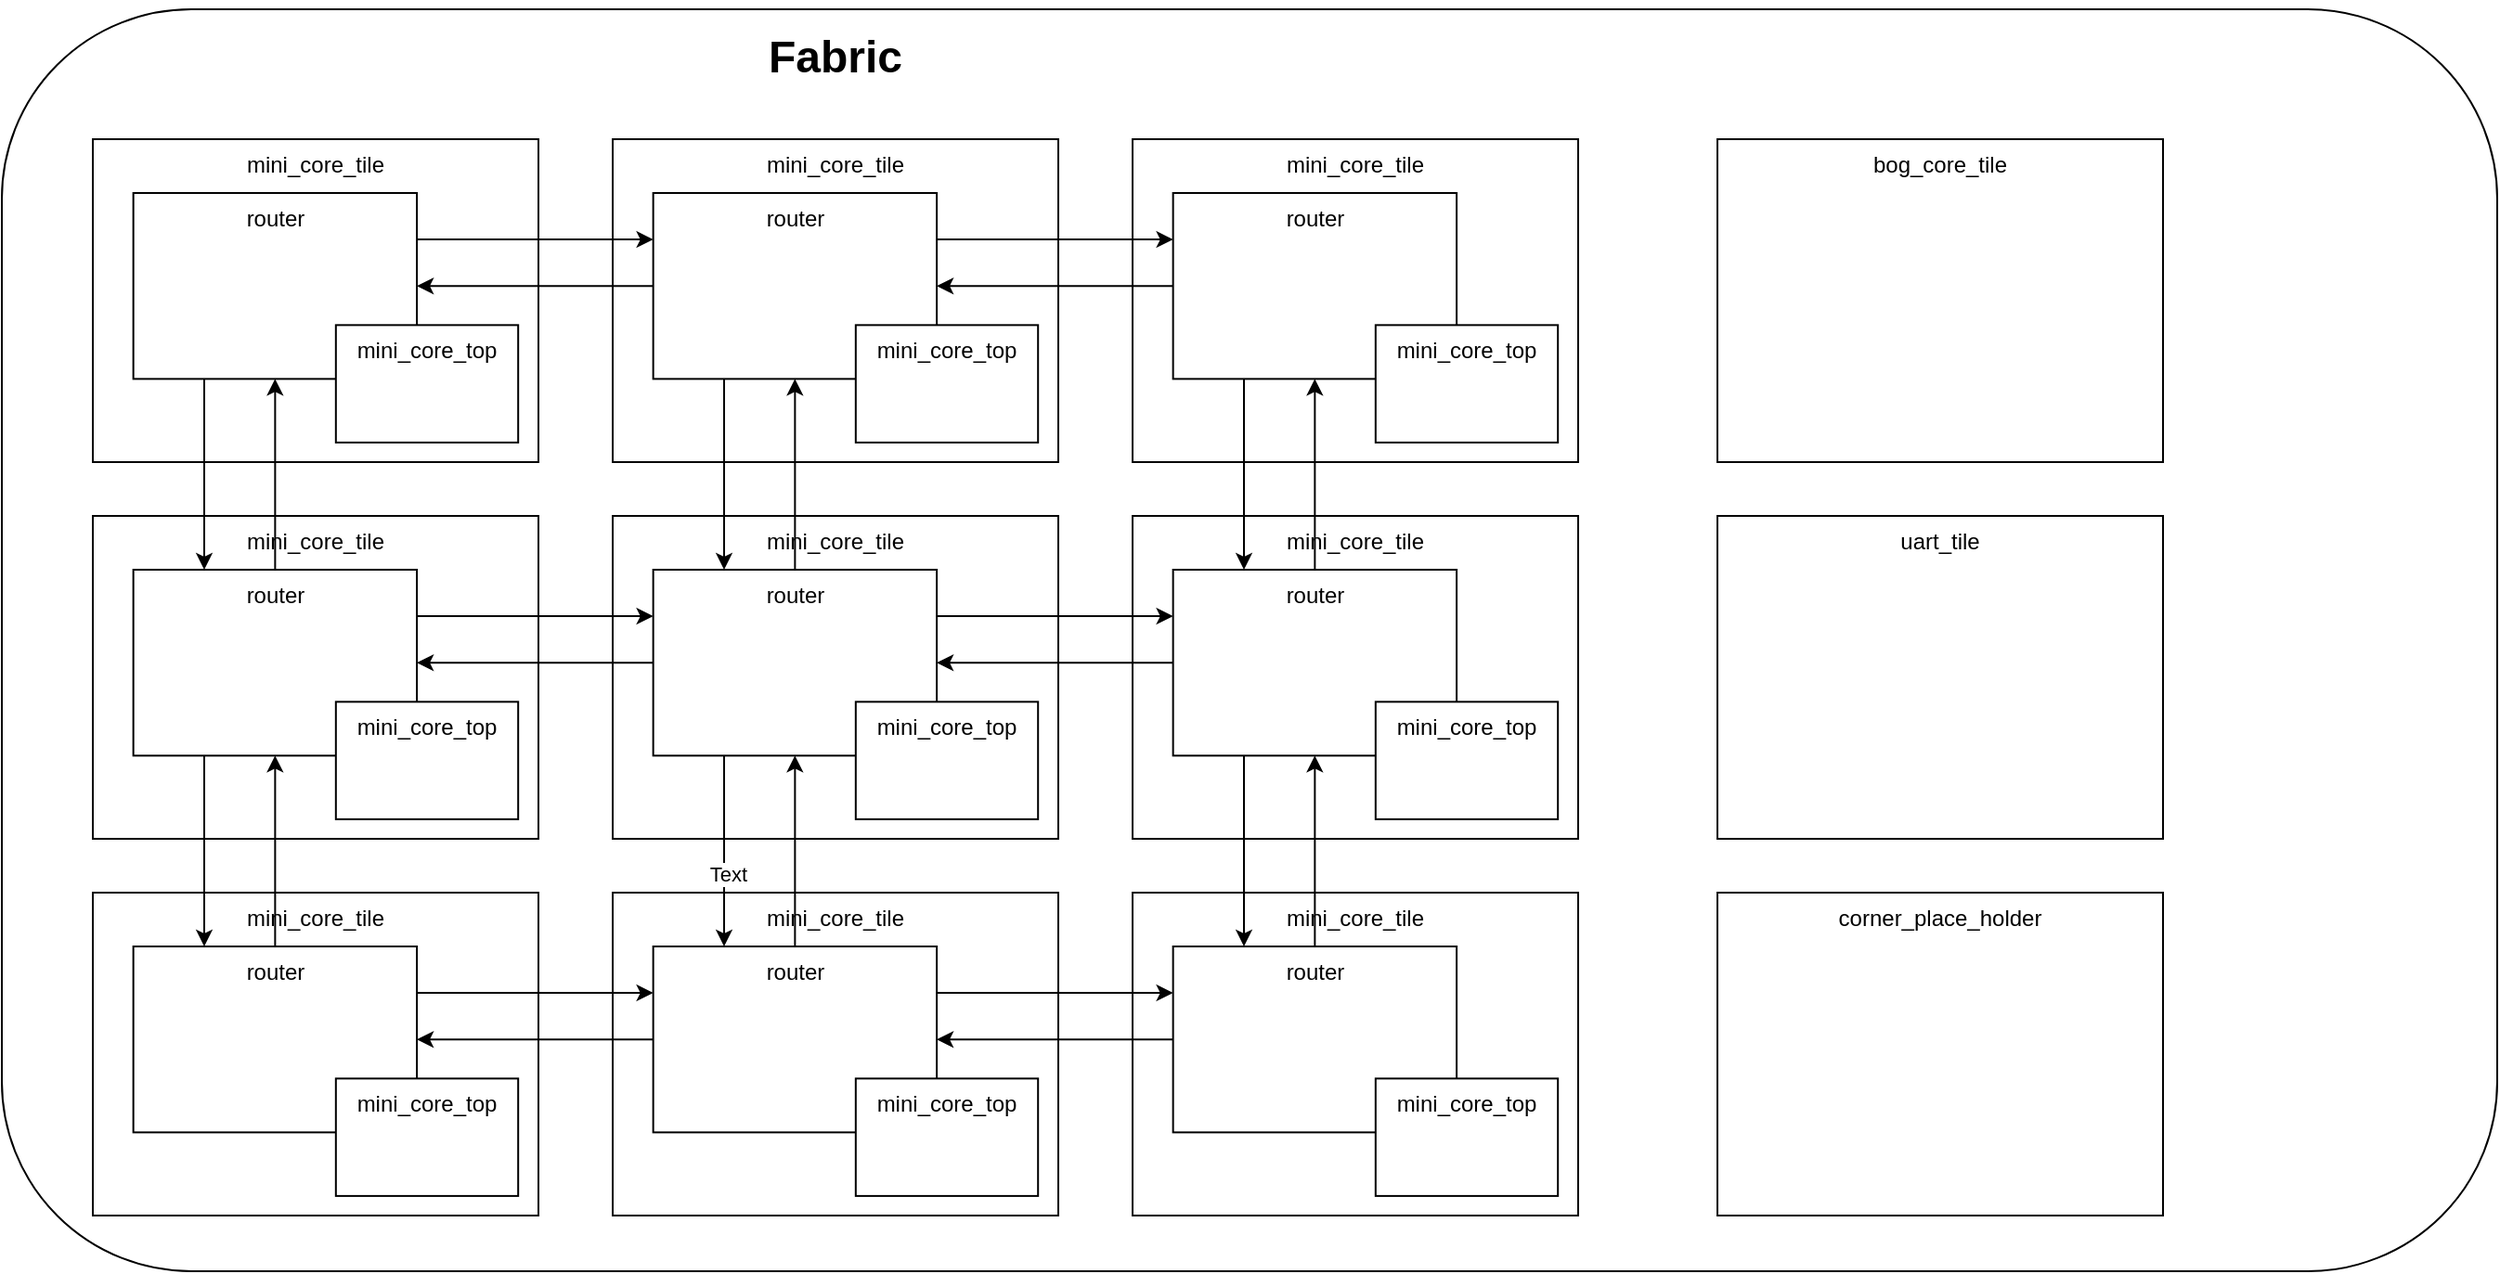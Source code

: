 <mxfile>
    <diagram id="epdJzMUNwXPXIQj0w6-i" name="fabric">
        <mxGraphModel dx="3923" dy="898" grid="1" gridSize="10" guides="1" tooltips="1" connect="1" arrows="1" fold="1" page="1" pageScale="1" pageWidth="850" pageHeight="1100" math="0" shadow="0">
            <root>
                <mxCell id="0"/>
                <mxCell id="1" parent="0"/>
                <mxCell id="6" value="" style="rounded=1;whiteSpace=wrap;html=1;" parent="1" vertex="1">
                    <mxGeometry x="-1590" y="30" width="1344" height="680" as="geometry"/>
                </mxCell>
                <mxCell id="T8j2yCrgbPLeNDtMDKNK-64" value="&lt;h1&gt;Fabric&lt;/h1&gt;" style="text;html=1;strokeColor=none;fillColor=none;spacing=5;spacingTop=-20;whiteSpace=wrap;overflow=hidden;rounded=0;align=center;verticalAlign=middle;horizontal=1;" parent="1" vertex="1">
                    <mxGeometry x="-1236" y="40" width="190" height="40" as="geometry"/>
                </mxCell>
                <mxCell id="4TTUC5ofWZnVixsoBgt_-18" value="" style="group" parent="1" vertex="1" connectable="0">
                    <mxGeometry x="-1261" y="100" width="240" height="174" as="geometry"/>
                </mxCell>
                <UserObject label="mini_core_tile" hedietLinkedDataV1_path="../../source/fabric/mini_core_tile.sv" id="4TTUC5ofWZnVixsoBgt_-19">
                    <mxCell style="whiteSpace=wrap;html=1;verticalAlign=top;" parent="4TTUC5ofWZnVixsoBgt_-18" vertex="1">
                        <mxGeometry width="240" height="174.0" as="geometry"/>
                    </mxCell>
                </UserObject>
                <object label="router" hedietLinkedDataV1_path="../../source/fabric/router/router.sv" id="4TTUC5ofWZnVixsoBgt_-20">
                    <mxCell style="whiteSpace=wrap;html=1;verticalAlign=top;" parent="4TTUC5ofWZnVixsoBgt_-18" vertex="1">
                        <mxGeometry x="21.818" y="28.995" width="152.727" height="100.192" as="geometry"/>
                    </mxCell>
                </object>
                <object label="mini_core_top" hedietLinkedDataV1_path="../../source/mini_core/mini_core_top.sv" id="4TTUC5ofWZnVixsoBgt_-21">
                    <mxCell style="whiteSpace=wrap;html=1;verticalAlign=top;" parent="4TTUC5ofWZnVixsoBgt_-18" vertex="1">
                        <mxGeometry x="130.909" y="100.177" width="98.182" height="63.273" as="geometry"/>
                    </mxCell>
                </object>
                <mxCell id="4TTUC5ofWZnVixsoBgt_-35" value="" style="group" parent="1" vertex="1" connectable="0">
                    <mxGeometry x="-1541" y="100" width="240" height="174" as="geometry"/>
                </mxCell>
                <UserObject label="mini_core_tile" hedietLinkedDataV1_path="../../source/fabric/mini_core_tile.sv" id="4TTUC5ofWZnVixsoBgt_-36">
                    <mxCell style="whiteSpace=wrap;html=1;verticalAlign=top;" parent="4TTUC5ofWZnVixsoBgt_-35" vertex="1">
                        <mxGeometry width="240" height="174.0" as="geometry"/>
                    </mxCell>
                </UserObject>
                <object label="router" hedietLinkedDataV1_path="../../source/fabric/router/router.sv" id="4TTUC5ofWZnVixsoBgt_-37">
                    <mxCell style="whiteSpace=wrap;html=1;verticalAlign=top;" parent="4TTUC5ofWZnVixsoBgt_-35" vertex="1">
                        <mxGeometry x="21.818" y="28.995" width="152.727" height="100.192" as="geometry"/>
                    </mxCell>
                </object>
                <object label="mini_core_top" hedietLinkedDataV1_path="../../source/mini_core/mini_core_top.sv" id="4TTUC5ofWZnVixsoBgt_-38">
                    <mxCell style="whiteSpace=wrap;html=1;verticalAlign=top;" parent="4TTUC5ofWZnVixsoBgt_-35" vertex="1">
                        <mxGeometry x="130.909" y="100.177" width="98.182" height="63.273" as="geometry"/>
                    </mxCell>
                </object>
                <mxCell id="4TTUC5ofWZnVixsoBgt_-39" value="" style="group" parent="1" vertex="1" connectable="0">
                    <mxGeometry x="-981" y="100" width="240" height="174" as="geometry"/>
                </mxCell>
                <UserObject label="mini_core_tile" hedietLinkedDataV1_path="../../source/fabric/mini_core_tile.sv" id="4TTUC5ofWZnVixsoBgt_-40">
                    <mxCell style="whiteSpace=wrap;html=1;verticalAlign=top;" parent="4TTUC5ofWZnVixsoBgt_-39" vertex="1">
                        <mxGeometry width="240" height="174.0" as="geometry"/>
                    </mxCell>
                </UserObject>
                <object label="router" hedietLinkedDataV1_path="../../source/fabric/router/router.sv" id="4TTUC5ofWZnVixsoBgt_-41">
                    <mxCell style="whiteSpace=wrap;html=1;verticalAlign=top;" parent="4TTUC5ofWZnVixsoBgt_-39" vertex="1">
                        <mxGeometry x="21.818" y="28.995" width="152.727" height="100.192" as="geometry"/>
                    </mxCell>
                </object>
                <object label="mini_core_top" hedietLinkedDataV1_path="../../source/mini_core/mini_core_top.sv" id="4TTUC5ofWZnVixsoBgt_-42">
                    <mxCell style="whiteSpace=wrap;html=1;verticalAlign=top;" parent="4TTUC5ofWZnVixsoBgt_-39" vertex="1">
                        <mxGeometry x="130.909" y="100.177" width="98.182" height="63.273" as="geometry"/>
                    </mxCell>
                </object>
                <mxCell id="4TTUC5ofWZnVixsoBgt_-69" value="" style="group" parent="1" vertex="1" connectable="0">
                    <mxGeometry x="-1261" y="303" width="520" height="377" as="geometry"/>
                </mxCell>
                <UserObject label="mini_core_tile" hedietLinkedDataV1_path="../../source/fabric/mini_core_tile.sv" id="4TTUC5ofWZnVixsoBgt_-70">
                    <mxCell style="whiteSpace=wrap;html=1;verticalAlign=top;" parent="4TTUC5ofWZnVixsoBgt_-69" vertex="1">
                        <mxGeometry width="240" height="174.0" as="geometry"/>
                    </mxCell>
                </UserObject>
                <object label="router" hedietLinkedDataV1_path="../../source/fabric/router/router.sv" id="4TTUC5ofWZnVixsoBgt_-71">
                    <mxCell style="whiteSpace=wrap;html=1;verticalAlign=top;" parent="4TTUC5ofWZnVixsoBgt_-69" vertex="1">
                        <mxGeometry x="21.818" y="28.995" width="152.727" height="100.192" as="geometry"/>
                    </mxCell>
                </object>
                <object label="mini_core_top" hedietLinkedDataV1_path="../../source/mini_core/mini_core_top.sv" id="4TTUC5ofWZnVixsoBgt_-72">
                    <mxCell style="whiteSpace=wrap;html=1;verticalAlign=top;" parent="4TTUC5ofWZnVixsoBgt_-69" vertex="1">
                        <mxGeometry x="130.909" y="100.177" width="98.182" height="63.273" as="geometry"/>
                    </mxCell>
                </object>
                <mxCell id="YUpgrNiksA6dpzFoJJne-1" value="" style="group" parent="4TTUC5ofWZnVixsoBgt_-69" vertex="1" connectable="0">
                    <mxGeometry x="-280" y="-203" width="240" height="174" as="geometry"/>
                </mxCell>
                <UserObject label="mini_core_tile" hedietLinkedDataV1_path="../../source/fabric/mini_core_tile.sv" id="YUpgrNiksA6dpzFoJJne-2">
                    <mxCell style="whiteSpace=wrap;html=1;verticalAlign=top;" parent="YUpgrNiksA6dpzFoJJne-1" vertex="1">
                        <mxGeometry width="240" height="174.0" as="geometry"/>
                    </mxCell>
                </UserObject>
                <object label="router" hedietLinkedDataV1_path="../../source/fabric/router/router.sv" id="YUpgrNiksA6dpzFoJJne-3">
                    <mxCell style="whiteSpace=wrap;html=1;verticalAlign=top;" parent="YUpgrNiksA6dpzFoJJne-1" vertex="1">
                        <mxGeometry x="21.818" y="28.995" width="152.727" height="100.192" as="geometry"/>
                    </mxCell>
                </object>
                <object label="mini_core_top" hedietLinkedDataV1_path="../../source/mini_core/mini_core_top.sv" id="YUpgrNiksA6dpzFoJJne-4">
                    <mxCell style="whiteSpace=wrap;html=1;verticalAlign=top;" parent="YUpgrNiksA6dpzFoJJne-1" vertex="1">
                        <mxGeometry x="130.909" y="100.177" width="98.182" height="63.273" as="geometry"/>
                    </mxCell>
                </object>
                <mxCell id="YUpgrNiksA6dpzFoJJne-5" value="" style="group" parent="4TTUC5ofWZnVixsoBgt_-69" vertex="1" connectable="0">
                    <mxGeometry y="-203" width="240" height="174" as="geometry"/>
                </mxCell>
                <UserObject label="mini_core_tile" hedietLinkedDataV1_path="../../source/fabric/mini_core_tile.sv" id="YUpgrNiksA6dpzFoJJne-6">
                    <mxCell style="whiteSpace=wrap;html=1;verticalAlign=top;" parent="YUpgrNiksA6dpzFoJJne-5" vertex="1">
                        <mxGeometry width="240" height="174.0" as="geometry"/>
                    </mxCell>
                </UserObject>
                <object label="router" hedietLinkedDataV1_path="../../source/fabric/router/router.sv" id="YUpgrNiksA6dpzFoJJne-7">
                    <mxCell style="whiteSpace=wrap;html=1;verticalAlign=top;" parent="YUpgrNiksA6dpzFoJJne-5" vertex="1">
                        <mxGeometry x="21.818" y="28.995" width="152.727" height="100.192" as="geometry"/>
                    </mxCell>
                </object>
                <object label="mini_core_top" hedietLinkedDataV1_path="../../source/mini_core/mini_core_top.sv" id="YUpgrNiksA6dpzFoJJne-8">
                    <mxCell style="whiteSpace=wrap;html=1;verticalAlign=top;" parent="YUpgrNiksA6dpzFoJJne-5" vertex="1">
                        <mxGeometry x="130.909" y="100.177" width="98.182" height="63.273" as="geometry"/>
                    </mxCell>
                </object>
                <mxCell id="YUpgrNiksA6dpzFoJJne-9" value="" style="group" parent="4TTUC5ofWZnVixsoBgt_-69" vertex="1" connectable="0">
                    <mxGeometry x="280" y="-203" width="240" height="174" as="geometry"/>
                </mxCell>
                <UserObject label="mini_core_tile" hedietLinkedDataV1_path="../../source/fabric/mini_core_tile.sv" id="YUpgrNiksA6dpzFoJJne-10">
                    <mxCell style="whiteSpace=wrap;html=1;verticalAlign=top;" parent="YUpgrNiksA6dpzFoJJne-9" vertex="1">
                        <mxGeometry width="240" height="174.0" as="geometry"/>
                    </mxCell>
                </UserObject>
                <object label="router" hedietLinkedDataV1_path="../../source/fabric/router/router.sv" id="YUpgrNiksA6dpzFoJJne-11">
                    <mxCell style="whiteSpace=wrap;html=1;verticalAlign=top;" parent="YUpgrNiksA6dpzFoJJne-9" vertex="1">
                        <mxGeometry x="21.818" y="28.995" width="152.727" height="100.192" as="geometry"/>
                    </mxCell>
                </object>
                <object label="mini_core_top" hedietLinkedDataV1_path="../../source/mini_core/mini_core_top.sv" id="YUpgrNiksA6dpzFoJJne-12">
                    <mxCell style="whiteSpace=wrap;html=1;verticalAlign=top;" parent="YUpgrNiksA6dpzFoJJne-9" vertex="1">
                        <mxGeometry x="130.909" y="100.177" width="98.182" height="63.273" as="geometry"/>
                    </mxCell>
                </object>
                <mxCell id="YUpgrNiksA6dpzFoJJne-13" value="" style="group" parent="4TTUC5ofWZnVixsoBgt_-69" vertex="1" connectable="0">
                    <mxGeometry x="280" width="240" height="174" as="geometry"/>
                </mxCell>
                <UserObject label="mini_core_tile" hedietLinkedDataV1_path="../../source/fabric/mini_core_tile.sv" id="YUpgrNiksA6dpzFoJJne-14">
                    <mxCell style="whiteSpace=wrap;html=1;verticalAlign=top;" parent="YUpgrNiksA6dpzFoJJne-13" vertex="1">
                        <mxGeometry width="240" height="174.0" as="geometry"/>
                    </mxCell>
                </UserObject>
                <object label="router" hedietLinkedDataV1_path="../../source/fabric/router/router.sv" id="YUpgrNiksA6dpzFoJJne-15">
                    <mxCell style="whiteSpace=wrap;html=1;verticalAlign=top;" parent="YUpgrNiksA6dpzFoJJne-13" vertex="1">
                        <mxGeometry x="21.818" y="28.995" width="152.727" height="100.192" as="geometry"/>
                    </mxCell>
                </object>
                <object label="mini_core_top" hedietLinkedDataV1_path="../../source/mini_core/mini_core_top.sv" id="YUpgrNiksA6dpzFoJJne-16">
                    <mxCell style="whiteSpace=wrap;html=1;verticalAlign=top;" parent="YUpgrNiksA6dpzFoJJne-13" vertex="1">
                        <mxGeometry x="130.909" y="100.177" width="98.182" height="63.273" as="geometry"/>
                    </mxCell>
                </object>
                <mxCell id="YUpgrNiksA6dpzFoJJne-17" value="" style="group" parent="4TTUC5ofWZnVixsoBgt_-69" vertex="1" connectable="0">
                    <mxGeometry x="280" y="203" width="240" height="174" as="geometry"/>
                </mxCell>
                <UserObject label="mini_core_tile" hedietLinkedDataV1_path="../../source/fabric/mini_core_tile.sv" id="YUpgrNiksA6dpzFoJJne-18">
                    <mxCell style="whiteSpace=wrap;html=1;verticalAlign=top;" parent="YUpgrNiksA6dpzFoJJne-17" vertex="1">
                        <mxGeometry width="240" height="174.0" as="geometry"/>
                    </mxCell>
                </UserObject>
                <object label="router" hedietLinkedDataV1_path="../../source/fabric/router/router.sv" id="YUpgrNiksA6dpzFoJJne-19">
                    <mxCell style="whiteSpace=wrap;html=1;verticalAlign=top;" parent="YUpgrNiksA6dpzFoJJne-17" vertex="1">
                        <mxGeometry x="21.818" y="28.995" width="152.727" height="100.192" as="geometry"/>
                    </mxCell>
                </object>
                <object label="mini_core_top" hedietLinkedDataV1_path="../../source/mini_core/mini_core_top.sv" id="YUpgrNiksA6dpzFoJJne-20">
                    <mxCell style="whiteSpace=wrap;html=1;verticalAlign=top;" parent="YUpgrNiksA6dpzFoJJne-17" vertex="1">
                        <mxGeometry x="130.909" y="100.177" width="98.182" height="63.273" as="geometry"/>
                    </mxCell>
                </object>
                <mxCell id="YUpgrNiksA6dpzFoJJne-21" value="" style="group" parent="4TTUC5ofWZnVixsoBgt_-69" vertex="1" connectable="0">
                    <mxGeometry y="203" width="240" height="174" as="geometry"/>
                </mxCell>
                <UserObject label="mini_core_tile" hedietLinkedDataV1_path="../../source/fabric/mini_core_tile.sv" id="YUpgrNiksA6dpzFoJJne-22">
                    <mxCell style="whiteSpace=wrap;html=1;verticalAlign=top;" parent="YUpgrNiksA6dpzFoJJne-21" vertex="1">
                        <mxGeometry width="240" height="174.0" as="geometry"/>
                    </mxCell>
                </UserObject>
                <object label="router" hedietLinkedDataV1_path="../../source/fabric/router/router.sv" id="YUpgrNiksA6dpzFoJJne-23">
                    <mxCell style="whiteSpace=wrap;html=1;verticalAlign=top;" parent="YUpgrNiksA6dpzFoJJne-21" vertex="1">
                        <mxGeometry x="21.818" y="28.995" width="152.727" height="100.192" as="geometry"/>
                    </mxCell>
                </object>
                <object label="mini_core_top" hedietLinkedDataV1_path="../../source/mini_core/mini_core_top.sv" id="YUpgrNiksA6dpzFoJJne-24">
                    <mxCell style="whiteSpace=wrap;html=1;verticalAlign=top;" parent="YUpgrNiksA6dpzFoJJne-21" vertex="1">
                        <mxGeometry x="130.909" y="100.177" width="98.182" height="63.273" as="geometry"/>
                    </mxCell>
                </object>
                <mxCell id="4TTUC5ofWZnVixsoBgt_-73" value="" style="group" parent="1" vertex="1" connectable="0">
                    <mxGeometry x="-1541" y="303" width="240" height="174" as="geometry"/>
                </mxCell>
                <UserObject label="mini_core_tile" hedietLinkedDataV1_path="../../source/fabric/mini_core_tile.sv" id="4TTUC5ofWZnVixsoBgt_-74">
                    <mxCell style="whiteSpace=wrap;html=1;verticalAlign=top;" parent="4TTUC5ofWZnVixsoBgt_-73" vertex="1">
                        <mxGeometry width="240" height="174.0" as="geometry"/>
                    </mxCell>
                </UserObject>
                <object label="router" hedietLinkedDataV1_path="../../source/fabric/router/router.sv" id="4TTUC5ofWZnVixsoBgt_-75">
                    <mxCell style="whiteSpace=wrap;html=1;verticalAlign=top;" parent="4TTUC5ofWZnVixsoBgt_-73" vertex="1">
                        <mxGeometry x="21.818" y="28.995" width="152.727" height="100.192" as="geometry"/>
                    </mxCell>
                </object>
                <object label="mini_core_top" hedietLinkedDataV1_path="../../source/mini_core/mini_core_top.sv" id="4TTUC5ofWZnVixsoBgt_-76">
                    <mxCell style="whiteSpace=wrap;html=1;verticalAlign=top;" parent="4TTUC5ofWZnVixsoBgt_-73" vertex="1">
                        <mxGeometry x="130.909" y="100.177" width="98.182" height="63.273" as="geometry"/>
                    </mxCell>
                </object>
                <mxCell id="4TTUC5ofWZnVixsoBgt_-77" value="" style="group" parent="1" connectable="0" vertex="1">
                    <mxGeometry x="-981" y="303" width="240" height="174" as="geometry"/>
                </mxCell>
                <UserObject label="mini_core_tile" hedietLinkedDataV1_path="../../source/fabric/mini_core_tile.sv" id="4TTUC5ofWZnVixsoBgt_-78">
                    <mxCell style="whiteSpace=wrap;html=1;verticalAlign=top;" parent="4TTUC5ofWZnVixsoBgt_-77" vertex="1">
                        <mxGeometry width="240" height="174.0" as="geometry"/>
                    </mxCell>
                </UserObject>
                <object label="router" hedietLinkedDataV1_path="../../source/fabric/router/router.sv" id="4TTUC5ofWZnVixsoBgt_-79">
                    <mxCell style="whiteSpace=wrap;html=1;verticalAlign=top;" parent="4TTUC5ofWZnVixsoBgt_-77" vertex="1">
                        <mxGeometry x="21.818" y="28.995" width="152.727" height="100.192" as="geometry"/>
                    </mxCell>
                </object>
                <object label="mini_core_top" hedietLinkedDataV1_path="../../source/mini_core/mini_core_top.sv" id="4TTUC5ofWZnVixsoBgt_-80">
                    <mxCell style="whiteSpace=wrap;html=1;verticalAlign=top;" parent="4TTUC5ofWZnVixsoBgt_-77" vertex="1">
                        <mxGeometry x="130.909" y="100.177" width="98.182" height="63.273" as="geometry"/>
                    </mxCell>
                </object>
                <mxCell id="4TTUC5ofWZnVixsoBgt_-85" style="edgeStyle=none;html=1;exitX=1;exitY=0.25;exitDx=0;exitDy=0;entryX=0;entryY=0.25;entryDx=0;entryDy=0;" parent="1" source="4TTUC5ofWZnVixsoBgt_-75" target="4TTUC5ofWZnVixsoBgt_-71" edge="1">
                    <mxGeometry relative="1" as="geometry"/>
                </mxCell>
                <mxCell id="4TTUC5ofWZnVixsoBgt_-86" style="edgeStyle=none;html=1;exitX=1;exitY=0.25;exitDx=0;exitDy=0;entryX=0;entryY=0.25;entryDx=0;entryDy=0;" parent="1" source="4TTUC5ofWZnVixsoBgt_-71" target="4TTUC5ofWZnVixsoBgt_-79" edge="1">
                    <mxGeometry relative="1" as="geometry"/>
                </mxCell>
                <mxCell id="4TTUC5ofWZnVixsoBgt_-88" style="edgeStyle=none;html=1;exitX=0;exitY=0.5;exitDx=0;exitDy=0;entryX=1;entryY=0.5;entryDx=0;entryDy=0;" parent="1" source="4TTUC5ofWZnVixsoBgt_-71" target="4TTUC5ofWZnVixsoBgt_-75" edge="1">
                    <mxGeometry relative="1" as="geometry"/>
                </mxCell>
                <mxCell id="4TTUC5ofWZnVixsoBgt_-89" style="edgeStyle=none;html=1;exitX=0;exitY=0.5;exitDx=0;exitDy=0;entryX=1;entryY=0.5;entryDx=0;entryDy=0;" parent="1" source="4TTUC5ofWZnVixsoBgt_-79" target="4TTUC5ofWZnVixsoBgt_-71" edge="1">
                    <mxGeometry relative="1" as="geometry"/>
                </mxCell>
                <mxCell id="4TTUC5ofWZnVixsoBgt_-91" style="edgeStyle=none;html=1;exitX=0.25;exitY=1;exitDx=0;exitDy=0;entryX=0.25;entryY=0;entryDx=0;entryDy=0;" parent="1" source="4TTUC5ofWZnVixsoBgt_-37" target="4TTUC5ofWZnVixsoBgt_-75" edge="1">
                    <mxGeometry relative="1" as="geometry"/>
                </mxCell>
                <mxCell id="4TTUC5ofWZnVixsoBgt_-93" style="edgeStyle=none;html=1;exitX=0.5;exitY=0;exitDx=0;exitDy=0;entryX=0.5;entryY=1;entryDx=0;entryDy=0;" parent="1" source="4TTUC5ofWZnVixsoBgt_-75" target="4TTUC5ofWZnVixsoBgt_-37" edge="1">
                    <mxGeometry relative="1" as="geometry"/>
                </mxCell>
                <mxCell id="4TTUC5ofWZnVixsoBgt_-94" style="edgeStyle=none;html=1;exitX=0.25;exitY=1;exitDx=0;exitDy=0;entryX=0.25;entryY=0;entryDx=0;entryDy=0;" parent="1" source="4TTUC5ofWZnVixsoBgt_-20" target="4TTUC5ofWZnVixsoBgt_-71" edge="1">
                    <mxGeometry relative="1" as="geometry"/>
                </mxCell>
                <mxCell id="4TTUC5ofWZnVixsoBgt_-95" style="edgeStyle=none;html=1;exitX=0.5;exitY=0;exitDx=0;exitDy=0;entryX=0.5;entryY=1;entryDx=0;entryDy=0;" parent="1" source="4TTUC5ofWZnVixsoBgt_-71" target="4TTUC5ofWZnVixsoBgt_-20" edge="1">
                    <mxGeometry relative="1" as="geometry"/>
                </mxCell>
                <mxCell id="4TTUC5ofWZnVixsoBgt_-96" style="edgeStyle=none;html=1;exitX=0.25;exitY=1;exitDx=0;exitDy=0;entryX=0.25;entryY=0;entryDx=0;entryDy=0;" parent="1" source="4TTUC5ofWZnVixsoBgt_-41" target="4TTUC5ofWZnVixsoBgt_-79" edge="1">
                    <mxGeometry relative="1" as="geometry"/>
                </mxCell>
                <mxCell id="4TTUC5ofWZnVixsoBgt_-97" style="edgeStyle=none;html=1;exitX=0.5;exitY=0;exitDx=0;exitDy=0;entryX=0.5;entryY=1;entryDx=0;entryDy=0;" parent="1" source="4TTUC5ofWZnVixsoBgt_-79" target="4TTUC5ofWZnVixsoBgt_-41" edge="1">
                    <mxGeometry relative="1" as="geometry"/>
                </mxCell>
                <mxCell id="4TTUC5ofWZnVixsoBgt_-100" value="" style="group" parent="1" connectable="0" vertex="1">
                    <mxGeometry x="-1261" y="506" width="240" height="174" as="geometry"/>
                </mxCell>
                <UserObject label="mini_core_tile" hedietLinkedDataV1_path="../../source/fabric/mini_core_tile.sv" id="4TTUC5ofWZnVixsoBgt_-101">
                    <mxCell style="whiteSpace=wrap;html=1;verticalAlign=top;" parent="4TTUC5ofWZnVixsoBgt_-100" vertex="1">
                        <mxGeometry width="240" height="174.0" as="geometry"/>
                    </mxCell>
                </UserObject>
                <object label="router" hedietLinkedDataV1_path="../../source/fabric/router/router.sv" id="4TTUC5ofWZnVixsoBgt_-102">
                    <mxCell style="whiteSpace=wrap;html=1;verticalAlign=top;" parent="4TTUC5ofWZnVixsoBgt_-100" vertex="1">
                        <mxGeometry x="21.818" y="28.995" width="152.727" height="100.192" as="geometry"/>
                    </mxCell>
                </object>
                <object label="mini_core_top" hedietLinkedDataV1_path="../../source/mini_core/mini_core_top.sv" id="4TTUC5ofWZnVixsoBgt_-103">
                    <mxCell style="whiteSpace=wrap;html=1;verticalAlign=top;" parent="4TTUC5ofWZnVixsoBgt_-100" vertex="1">
                        <mxGeometry x="130.909" y="100.177" width="98.182" height="63.273" as="geometry"/>
                    </mxCell>
                </object>
                <mxCell id="4TTUC5ofWZnVixsoBgt_-104" value="" style="group" parent="1" connectable="0" vertex="1">
                    <mxGeometry x="-1541" y="506" width="240" height="174" as="geometry"/>
                </mxCell>
                <UserObject label="mini_core_tile" hedietLinkedDataV1_path="../../source/fabric/mini_core_tile.sv" id="4TTUC5ofWZnVixsoBgt_-105">
                    <mxCell style="whiteSpace=wrap;html=1;verticalAlign=top;" parent="4TTUC5ofWZnVixsoBgt_-104" vertex="1">
                        <mxGeometry width="240" height="174.0" as="geometry"/>
                    </mxCell>
                </UserObject>
                <object label="router" hedietLinkedDataV1_path="../../source/fabric/router/router.sv" id="4TTUC5ofWZnVixsoBgt_-106">
                    <mxCell style="whiteSpace=wrap;html=1;verticalAlign=top;" parent="4TTUC5ofWZnVixsoBgt_-104" vertex="1">
                        <mxGeometry x="21.818" y="28.995" width="152.727" height="100.192" as="geometry"/>
                    </mxCell>
                </object>
                <object label="mini_core_top" hedietLinkedDataV1_path="../../source/mini_core/mini_core_top.sv" id="4TTUC5ofWZnVixsoBgt_-107">
                    <mxCell style="whiteSpace=wrap;html=1;verticalAlign=top;" parent="4TTUC5ofWZnVixsoBgt_-104" vertex="1">
                        <mxGeometry x="130.909" y="100.177" width="98.182" height="63.273" as="geometry"/>
                    </mxCell>
                </object>
                <mxCell id="4TTUC5ofWZnVixsoBgt_-108" value="" style="group" parent="1" connectable="0" vertex="1">
                    <mxGeometry x="-981" y="506" width="240" height="174" as="geometry"/>
                </mxCell>
                <UserObject label="mini_core_tile" hedietLinkedDataV1_path="../../source/fabric/mini_core_tile.sv" id="4TTUC5ofWZnVixsoBgt_-109">
                    <mxCell style="whiteSpace=wrap;html=1;verticalAlign=top;" parent="4TTUC5ofWZnVixsoBgt_-108" vertex="1">
                        <mxGeometry width="240" height="174.0" as="geometry"/>
                    </mxCell>
                </UserObject>
                <object label="router" hedietLinkedDataV1_path="../../source/fabric/router/router.sv" id="4TTUC5ofWZnVixsoBgt_-110">
                    <mxCell style="whiteSpace=wrap;html=1;verticalAlign=top;" parent="4TTUC5ofWZnVixsoBgt_-108" vertex="1">
                        <mxGeometry x="21.818" y="28.995" width="152.727" height="100.192" as="geometry"/>
                    </mxCell>
                </object>
                <object label="mini_core_top" hedietLinkedDataV1_path="../../source/mini_core/mini_core_top.sv" id="4TTUC5ofWZnVixsoBgt_-111">
                    <mxCell style="whiteSpace=wrap;html=1;verticalAlign=top;" parent="4TTUC5ofWZnVixsoBgt_-108" vertex="1">
                        <mxGeometry x="130.909" y="100.177" width="98.182" height="63.273" as="geometry"/>
                    </mxCell>
                </object>
                <mxCell id="4TTUC5ofWZnVixsoBgt_-116" style="edgeStyle=none;html=1;exitX=1;exitY=0.25;exitDx=0;exitDy=0;entryX=0;entryY=0.25;entryDx=0;entryDy=0;" parent="1" source="4TTUC5ofWZnVixsoBgt_-106" target="4TTUC5ofWZnVixsoBgt_-102" edge="1">
                    <mxGeometry relative="1" as="geometry"/>
                </mxCell>
                <mxCell id="4TTUC5ofWZnVixsoBgt_-117" style="edgeStyle=none;html=1;exitX=1;exitY=0.25;exitDx=0;exitDy=0;entryX=0;entryY=0.25;entryDx=0;entryDy=0;" parent="1" source="4TTUC5ofWZnVixsoBgt_-102" target="4TTUC5ofWZnVixsoBgt_-110" edge="1">
                    <mxGeometry relative="1" as="geometry"/>
                </mxCell>
                <mxCell id="4TTUC5ofWZnVixsoBgt_-119" style="edgeStyle=none;html=1;exitX=0;exitY=0.5;exitDx=0;exitDy=0;entryX=1;entryY=0.5;entryDx=0;entryDy=0;" parent="1" source="4TTUC5ofWZnVixsoBgt_-102" target="4TTUC5ofWZnVixsoBgt_-106" edge="1">
                    <mxGeometry relative="1" as="geometry"/>
                </mxCell>
                <mxCell id="4TTUC5ofWZnVixsoBgt_-120" style="edgeStyle=none;html=1;exitX=0;exitY=0.5;exitDx=0;exitDy=0;entryX=1;entryY=0.5;entryDx=0;entryDy=0;" parent="1" source="4TTUC5ofWZnVixsoBgt_-110" target="4TTUC5ofWZnVixsoBgt_-102" edge="1">
                    <mxGeometry relative="1" as="geometry"/>
                </mxCell>
                <mxCell id="4TTUC5ofWZnVixsoBgt_-152" style="edgeStyle=none;html=1;exitX=0.25;exitY=1;exitDx=0;exitDy=0;entryX=0.25;entryY=0;entryDx=0;entryDy=0;" parent="1" source="4TTUC5ofWZnVixsoBgt_-75" target="4TTUC5ofWZnVixsoBgt_-106" edge="1">
                    <mxGeometry relative="1" as="geometry"/>
                </mxCell>
                <mxCell id="4TTUC5ofWZnVixsoBgt_-153" style="edgeStyle=none;html=1;exitX=0.5;exitY=0;exitDx=0;exitDy=0;entryX=0.5;entryY=1;entryDx=0;entryDy=0;" parent="1" source="4TTUC5ofWZnVixsoBgt_-106" target="4TTUC5ofWZnVixsoBgt_-75" edge="1">
                    <mxGeometry relative="1" as="geometry"/>
                </mxCell>
                <mxCell id="4TTUC5ofWZnVixsoBgt_-154" style="edgeStyle=none;html=1;exitX=0.25;exitY=1;exitDx=0;exitDy=0;entryX=0.25;entryY=0;entryDx=0;entryDy=0;" parent="1" source="4TTUC5ofWZnVixsoBgt_-71" target="4TTUC5ofWZnVixsoBgt_-102" edge="1">
                    <mxGeometry relative="1" as="geometry"/>
                </mxCell>
                <mxCell id="7" value="Text" style="edgeLabel;html=1;align=center;verticalAlign=middle;resizable=0;points=[];" parent="4TTUC5ofWZnVixsoBgt_-154" vertex="1" connectable="0">
                    <mxGeometry x="0.237" y="2" relative="1" as="geometry">
                        <mxPoint as="offset"/>
                    </mxGeometry>
                </mxCell>
                <mxCell id="4TTUC5ofWZnVixsoBgt_-155" style="edgeStyle=none;html=1;exitX=0.5;exitY=0;exitDx=0;exitDy=0;entryX=0.5;entryY=1;entryDx=0;entryDy=0;" parent="1" source="4TTUC5ofWZnVixsoBgt_-102" target="4TTUC5ofWZnVixsoBgt_-71" edge="1">
                    <mxGeometry relative="1" as="geometry"/>
                </mxCell>
                <mxCell id="4TTUC5ofWZnVixsoBgt_-156" style="edgeStyle=none;html=1;exitX=0.25;exitY=1;exitDx=0;exitDy=0;entryX=0.25;entryY=0;entryDx=0;entryDy=0;" parent="1" source="4TTUC5ofWZnVixsoBgt_-79" target="4TTUC5ofWZnVixsoBgt_-110" edge="1">
                    <mxGeometry relative="1" as="geometry"/>
                </mxCell>
                <mxCell id="4TTUC5ofWZnVixsoBgt_-157" style="edgeStyle=none;html=1;exitX=0.5;exitY=0;exitDx=0;exitDy=0;entryX=0.5;entryY=1;entryDx=0;entryDy=0;" parent="1" source="4TTUC5ofWZnVixsoBgt_-110" target="4TTUC5ofWZnVixsoBgt_-79" edge="1">
                    <mxGeometry relative="1" as="geometry"/>
                </mxCell>
                <mxCell id="4TTUC5ofWZnVixsoBgt_-63" style="edgeStyle=none;html=1;exitX=1;exitY=0.25;exitDx=0;exitDy=0;entryX=0;entryY=0.25;entryDx=0;entryDy=0;" parent="1" source="4TTUC5ofWZnVixsoBgt_-37" target="4TTUC5ofWZnVixsoBgt_-20" edge="1">
                    <mxGeometry relative="1" as="geometry"/>
                </mxCell>
                <mxCell id="4TTUC5ofWZnVixsoBgt_-64" style="edgeStyle=none;html=1;exitX=1;exitY=0.25;exitDx=0;exitDy=0;entryX=0;entryY=0.25;entryDx=0;entryDy=0;" parent="1" source="4TTUC5ofWZnVixsoBgt_-20" target="4TTUC5ofWZnVixsoBgt_-41" edge="1">
                    <mxGeometry relative="1" as="geometry"/>
                </mxCell>
                <mxCell id="4TTUC5ofWZnVixsoBgt_-66" style="edgeStyle=none;html=1;exitX=0;exitY=0.5;exitDx=0;exitDy=0;entryX=1;entryY=0.5;entryDx=0;entryDy=0;" parent="1" source="4TTUC5ofWZnVixsoBgt_-20" target="4TTUC5ofWZnVixsoBgt_-37" edge="1">
                    <mxGeometry relative="1" as="geometry"/>
                </mxCell>
                <mxCell id="4TTUC5ofWZnVixsoBgt_-67" style="edgeStyle=none;html=1;exitX=0;exitY=0.5;exitDx=0;exitDy=0;entryX=1;entryY=0.5;entryDx=0;entryDy=0;" parent="1" source="4TTUC5ofWZnVixsoBgt_-41" target="4TTUC5ofWZnVixsoBgt_-20" edge="1">
                    <mxGeometry relative="1" as="geometry"/>
                </mxCell>
                <mxCell id="8" value="" style="group" parent="1" vertex="1" connectable="0">
                    <mxGeometry x="-666" y="100" width="240" height="174" as="geometry"/>
                </mxCell>
                <UserObject label="bog_core_tile" id="9">
                    <mxCell style="whiteSpace=wrap;html=1;verticalAlign=top;" parent="8" vertex="1">
                        <mxGeometry width="240" height="174.0" as="geometry"/>
                    </mxCell>
                </UserObject>
                <mxCell id="12" value="" style="group" parent="1" vertex="1" connectable="0">
                    <mxGeometry x="-666" y="303" width="240" height="174" as="geometry"/>
                </mxCell>
                <UserObject label="uart_tile" id="13">
                    <mxCell style="whiteSpace=wrap;html=1;verticalAlign=top;" parent="12" vertex="1">
                        <mxGeometry width="240" height="174.0" as="geometry"/>
                    </mxCell>
                </UserObject>
                <mxCell id="14" value="" style="group" parent="1" vertex="1" connectable="0">
                    <mxGeometry x="-666" y="506" width="240" height="174" as="geometry"/>
                </mxCell>
                <UserObject label="corner_place_holder" id="15">
                    <mxCell style="whiteSpace=wrap;html=1;verticalAlign=top;" parent="14" vertex="1">
                        <mxGeometry width="240" height="174.0" as="geometry"/>
                    </mxCell>
                </UserObject>
            </root>
        </mxGraphModel>
    </diagram>
    <diagram id="ivzACX5DH1ySDXppYQka" name="mini_core_tile">
        <mxGraphModel dx="2223" dy="898" grid="1" gridSize="10" guides="1" tooltips="1" connect="1" arrows="1" fold="1" page="1" pageScale="1" pageWidth="850" pageHeight="1100" math="0" shadow="0">
            <root>
                <mxCell id="0"/>
                <mxCell id="1" parent="0"/>
                <object label="mini_core_tile" hedietLinkedDataV1_path="../../source/fabric/mini_core_tile.sv" id="l-HomuFSGnHIB0650J43-1">
                    <mxCell style="whiteSpace=wrap;html=1;verticalAlign=top;" parent="1" vertex="1">
                        <mxGeometry x="230" y="200" width="410" height="470" as="geometry"/>
                    </mxCell>
                </object>
                <object label="router" hedietLinkedDataV1_path="../../source/fabric/router/router.sv" id="l-HomuFSGnHIB0650J43-2">
                    <mxCell style="whiteSpace=wrap;html=1;verticalAlign=top;points=[[0,0,0,0,0],[0,0.25,0,0,0],[0,0.5,0,0,0],[0,0.75,0,0,0],[0,1,0,0,0],[0.25,0,0,0,0],[0.5,0,0,0,0],[0.71,1,0,0,0],[0.75,0,0,0,0],[0.8,1,0,0,0],[0.89,1,0,0,0],[1,0,0,0,0],[1,0.73,0,0,0],[1,0.8,0,0,0],[1,0.89,0,0,0],[1,1,0,0,0]];" parent="1" vertex="1">
                        <mxGeometry x="261.54" y="256.4" width="198.46" height="193.6" as="geometry"/>
                    </mxCell>
                </object>
                <object label="mini_core_top" hedietLinkedDataV1_path="../../source/mini_core/mini_core_top.sv" link="data:page/id,YKdvv05w4KDAUPQBwIsd" id="l-HomuFSGnHIB0650J43-3">
                    <mxCell style="whiteSpace=wrap;html=1;verticalAlign=top;" parent="1" vertex="1">
                        <mxGeometry x="466.538" y="463.2" width="141.923" height="169.2" as="geometry"/>
                    </mxCell>
                </object>
                <mxCell id="85E3ImTF4qyeOsI18sPj-1" value="&lt;h1&gt;mini_core_tile&lt;/h1&gt;" style="text;html=1;strokeColor=none;fillColor=none;spacing=5;spacingTop=-20;whiteSpace=wrap;overflow=hidden;rounded=0;align=center;verticalAlign=middle;" parent="1" vertex="1">
                    <mxGeometry x="310.0" y="120" width="190" height="40" as="geometry"/>
                </mxCell>
                <mxCell id="1fbtcvvgFH_O_BlBe7Ls-2" style="edgeStyle=orthogonalEdgeStyle;html=1;entryX=0.5;entryY=0;entryDx=0;entryDy=0;exitX=1;exitY=0.8;exitDx=0;exitDy=0;exitPerimeter=0;" parent="1" source="l-HomuFSGnHIB0650J43-2" target="l-HomuFSGnHIB0650J43-3" edge="1">
                    <mxGeometry relative="1" as="geometry">
                        <mxPoint x="470" y="411.6" as="sourcePoint"/>
                        <mxPoint x="520" y="480" as="targetPoint"/>
                    </mxGeometry>
                </mxCell>
                <mxCell id="1fbtcvvgFH_O_BlBe7Ls-3" style="edgeStyle=orthogonalEdgeStyle;html=1;entryX=0.75;entryY=0;entryDx=0;entryDy=0;exitX=1;exitY=0.73;exitDx=0;exitDy=0;exitPerimeter=0;" parent="1" source="l-HomuFSGnHIB0650J43-2" target="l-HomuFSGnHIB0650J43-3" edge="1">
                    <mxGeometry relative="1" as="geometry">
                        <mxPoint x="470" y="363.2" as="sourcePoint"/>
                        <mxPoint x="547.5" y="473.2" as="targetPoint"/>
                    </mxGeometry>
                </mxCell>
                <mxCell id="1fbtcvvgFH_O_BlBe7Ls-4" style="edgeStyle=orthogonalEdgeStyle;html=1;entryX=0.89;entryY=1;entryDx=0;entryDy=0;exitX=0;exitY=0.25;exitDx=0;exitDy=0;entryPerimeter=0;" parent="1" source="l-HomuFSGnHIB0650J43-3" target="l-HomuFSGnHIB0650J43-2" edge="1">
                    <mxGeometry relative="1" as="geometry">
                        <mxPoint x="470" y="314.8" as="sourcePoint"/>
                        <mxPoint x="582.981" y="473.2" as="targetPoint"/>
                    </mxGeometry>
                </mxCell>
                <mxCell id="1fbtcvvgFH_O_BlBe7Ls-1" style="edgeStyle=orthogonalEdgeStyle;html=1;exitX=1;exitY=0.89;exitDx=0;exitDy=0;entryX=0.25;entryY=0;entryDx=0;entryDy=0;exitPerimeter=0;" parent="1" source="l-HomuFSGnHIB0650J43-2" target="l-HomuFSGnHIB0650J43-3" edge="1">
                    <mxGeometry relative="1" as="geometry">
                        <mxPoint x="510" y="460" as="targetPoint"/>
                    </mxGeometry>
                </mxCell>
                <mxCell id="1fbtcvvgFH_O_BlBe7Ls-5" style="edgeStyle=orthogonalEdgeStyle;html=1;entryX=0.8;entryY=1;entryDx=0;entryDy=0;exitX=0;exitY=0.5;exitDx=0;exitDy=0;entryPerimeter=0;" parent="1" source="l-HomuFSGnHIB0650J43-3" target="l-HomuFSGnHIB0650J43-2" edge="1">
                    <mxGeometry relative="1" as="geometry">
                        <mxPoint x="476.538" y="515.5" as="sourcePoint"/>
                        <mxPoint x="420.385" y="460" as="targetPoint"/>
                    </mxGeometry>
                </mxCell>
                <mxCell id="1fbtcvvgFH_O_BlBe7Ls-6" style="edgeStyle=orthogonalEdgeStyle;html=1;exitX=0;exitY=0.75;exitDx=0;exitDy=0;entryX=0.71;entryY=1;entryDx=0;entryDy=0;entryPerimeter=0;" parent="1" source="l-HomuFSGnHIB0650J43-3" target="l-HomuFSGnHIB0650J43-2" edge="1">
                    <mxGeometry relative="1" as="geometry">
                        <mxPoint x="476.538" y="557.8" as="sourcePoint"/>
                        <mxPoint x="399" y="449" as="targetPoint"/>
                    </mxGeometry>
                </mxCell>
            </root>
        </mxGraphModel>
    </diagram>
    <diagram id="YKdvv05w4KDAUPQBwIsd" name="mini_core_top">
        <mxGraphModel dx="2223" dy="898" grid="1" gridSize="10" guides="1" tooltips="1" connect="1" arrows="1" fold="1" page="1" pageScale="1" pageWidth="850" pageHeight="1100" background="none" math="0" shadow="0">
            <root>
                <mxCell id="0"/>
                <mxCell id="1" parent="0"/>
                <UserObject label="&lt;div style=&quot;&quot;&gt;mini_core_top&lt;/div&gt;" hedietLinkedDataV1_path="../../source/mini_core/mini_core_top.sv" id="14">
                    <mxCell style="rounded=1;whiteSpace=wrap;html=1;align=center;verticalAlign=top;" parent="1" vertex="1">
                        <mxGeometry x="260" y="130" width="330" height="390" as="geometry"/>
                    </mxCell>
                </UserObject>
                <mxCell id="29" style="edgeStyle=none;html=1;exitX=0.277;exitY=0.002;exitDx=0;exitDy=0;entryX=0.25;entryY=0;entryDx=0;entryDy=0;exitPerimeter=0;" parent="1" source="14" target="13" edge="1">
                    <mxGeometry relative="1" as="geometry"/>
                </mxCell>
                <mxCell id="23" style="edgeStyle=none;html=1;exitX=0.75;exitY=0;exitDx=0;exitDy=0;entryX=0.75;entryY=1;entryDx=0;entryDy=0;" parent="1" source="11" target="12" edge="1">
                    <mxGeometry relative="1" as="geometry"/>
                </mxCell>
                <UserObject label="mini_core" link="data:page/id,yMYKsYV2CRwJ0KZ0rtiw" hedietLinkedDataV1_path="../../source/mini_core/mini_core_top.sv" hedietLinkedDataV1_symbol="mini_core" id="11">
                    <mxCell style="rounded=1;whiteSpace=wrap;html=1;" parent="1" vertex="1">
                        <mxGeometry x="280" y="410" width="290" height="70" as="geometry"/>
                    </mxCell>
                </UserObject>
                <mxCell id="21" style="edgeStyle=none;html=1;exitX=0.25;exitY=1;exitDx=0;exitDy=0;entryX=0.25;entryY=0;entryDx=0;entryDy=0;" parent="1" source="12" target="11" edge="1">
                    <mxGeometry relative="1" as="geometry"/>
                </mxCell>
                <mxCell id="24" style="edgeStyle=none;html=1;exitX=0.87;exitY=1.001;exitDx=0;exitDy=0;exitPerimeter=0;" parent="1" source="12" edge="1">
                    <mxGeometry relative="1" as="geometry">
                        <mxPoint x="532" y="365" as="sourcePoint"/>
                        <mxPoint x="532" y="410" as="targetPoint"/>
                    </mxGeometry>
                </mxCell>
                <mxCell id="27" style="edgeStyle=none;html=1;exitX=0.75;exitY=0;exitDx=0;exitDy=0;entryX=0.75;entryY=1;entryDx=0;entryDy=0;" parent="1" source="12" target="13" edge="1">
                    <mxGeometry relative="1" as="geometry"/>
                </mxCell>
                <mxCell id="28" style="edgeStyle=none;html=1;exitX=0.5;exitY=0;exitDx=0;exitDy=0;entryX=0.5;entryY=1;entryDx=0;entryDy=0;" parent="1" source="12" target="13" edge="1">
                    <mxGeometry relative="1" as="geometry"/>
                </mxCell>
                <object label="mem_wrap" hedietLinkedDataV1_path="../../source/mini_core/mini_core_top.sv" hedietLinkedDataV1_symbol="mini_mem_wrap" id="12">
                    <mxCell style="rounded=1;whiteSpace=wrap;html=1;" parent="1" vertex="1">
                        <mxGeometry x="280" y="295" width="290" height="70" as="geometry"/>
                    </mxCell>
                </object>
                <mxCell id="26" style="edgeStyle=none;html=1;entryX=0.144;entryY=0.027;entryDx=0;entryDy=0;exitX=0.144;exitY=1.004;exitDx=0;exitDy=0;exitPerimeter=0;entryPerimeter=0;" parent="1" source="13" target="12" edge="1">
                    <mxGeometry relative="1" as="geometry">
                        <mxPoint x="322.5" y="250" as="sourcePoint"/>
                        <mxPoint x="322.5" y="295" as="targetPoint"/>
                    </mxGeometry>
                </mxCell>
                <mxCell id="30" style="edgeStyle=none;html=1;exitX=0.75;exitY=0;exitDx=0;exitDy=0;entryX=0.722;entryY=0.002;entryDx=0;entryDy=0;entryPerimeter=0;" parent="1" source="13" target="14" edge="1">
                    <mxGeometry relative="1" as="geometry"/>
                </mxCell>
                <object label="io_ctrl" id="13">
                    <mxCell style="rounded=1;whiteSpace=wrap;html=1;" parent="1" vertex="1">
                        <mxGeometry x="280" y="180" width="290" height="70" as="geometry"/>
                    </mxCell>
                </object>
                <object label="" hedietLinkedDataV1_path="../../source/mini_core/mini_core_top.sv" hedietLinkedDataV1_symbol="mini_core" id="25">
                    <mxCell style="edgeStyle=none;html=1;exitX=0.124;exitY=0.012;exitDx=0;exitDy=0;entryX=0.121;entryY=1.025;entryDx=0;entryDy=0;entryPerimeter=0;exitPerimeter=0;" parent="1" source="11" target="12" edge="1">
                        <mxGeometry relative="1" as="geometry">
                            <mxPoint x="482.5" y="415" as="sourcePoint"/>
                            <mxPoint x="482.5" y="370" as="targetPoint"/>
                        </mxGeometry>
                    </mxCell>
                </object>
                <mxCell id="fcm0JTpcQdwlod8-AqyA-30" value="&lt;h1&gt;mini_core_top&lt;/h1&gt;" style="text;html=1;strokeColor=none;fillColor=none;spacing=5;spacingTop=-20;whiteSpace=wrap;overflow=hidden;rounded=0;labelBackgroundColor=#18141D;" parent="1" vertex="1">
                    <mxGeometry x="340" y="60" width="190" height="50" as="geometry"/>
                </mxCell>
            </root>
        </mxGraphModel>
    </diagram>
    <diagram id="G4HeQISwVZlmTRYL7oKJ" name="mini_core_mem_wrap">
        <mxGraphModel dx="2223" dy="898" grid="1" gridSize="10" guides="1" tooltips="1" connect="1" arrows="1" fold="1" page="1" pageScale="1" pageWidth="850" pageHeight="1100" math="0" shadow="0">
            <root>
                <mxCell id="0"/>
                <mxCell id="1" parent="0"/>
            </root>
        </mxGraphModel>
    </diagram>
    <diagram id="yMYKsYV2CRwJ0KZ0rtiw" name="mini_core">
        <mxGraphModel dx="2223" dy="898" grid="1" gridSize="10" guides="1" tooltips="1" connect="1" arrows="1" fold="1" page="1" pageScale="1" pageWidth="850" pageHeight="1100" background="none" math="0" shadow="0">
            <root>
                <mxCell id="0"/>
                <mxCell id="1" parent="0"/>
                <mxCell id="RbBIWwb7x5zN7ZK9Y70G-1" value="mini_core" style="rounded=1;whiteSpace=wrap;html=1;align=center;verticalAlign=top;" parent="1" vertex="1">
                    <mxGeometry x="60" y="70" width="700" height="360" as="geometry"/>
                </mxCell>
                <object label="&lt;div style=&quot;&quot;&gt;&lt;br&gt;register_file&lt;/div&gt;" hedietLinkedDataV1_path="../../source/mini_core/mini_core_rf.sv" hedietLinkedDataV1_start_col_x-num="0" hedietLinkedDataV1_start_line_x-num="29" hedietLinkedDataV1_end_col_x-num="0" hedietLinkedDataV1_end_line_x-num="29" link="data:page/id,KdlQT86D_D6v3DAcA5qc" id="RbBIWwb7x5zN7ZK9Y70G-3">
                    <mxCell style="rounded=1;whiteSpace=wrap;html=1;align=center;verticalAlign=top;" parent="1" vertex="1">
                        <mxGeometry x="220" y="250" width="120" height="150" as="geometry"/>
                    </mxCell>
                </object>
                <mxCell id="SW2WAQj8JRtONUp7lOFi-7" style="edgeStyle=orthogonalEdgeStyle;html=1;exitX=0.75;exitY=1;exitDx=0;exitDy=0;" parent="1" source="RbBIWwb7x5zN7ZK9Y70G-4" target="SW2WAQj8JRtONUp7lOFi-2" edge="1">
                    <mxGeometry relative="1" as="geometry"/>
                </mxCell>
                <mxCell id="RbBIWwb7x5zN7ZK9Y70G-4" value="&lt;div style=&quot;&quot;&gt;execute&lt;/div&gt;" style="rounded=1;whiteSpace=wrap;html=1;align=center;verticalAlign=top;" parent="1" vertex="1">
                    <mxGeometry x="350" y="250" width="100" height="150" as="geometry"/>
                </mxCell>
                <mxCell id="SW2WAQj8JRtONUp7lOFi-3" style="edgeStyle=orthogonalEdgeStyle;html=1;exitX=0.25;exitY=1;exitDx=0;exitDy=0;entryX=0.073;entryY=0.005;entryDx=0;entryDy=0;entryPerimeter=0;" parent="1" source="RbBIWwb7x5zN7ZK9Y70G-5" target="SW2WAQj8JRtONUp7lOFi-2" edge="1">
                    <mxGeometry relative="1" as="geometry"/>
                </mxCell>
                <UserObject label="&lt;div style=&quot;&quot;&gt;fetch&lt;/div&gt;" id="RbBIWwb7x5zN7ZK9Y70G-5">
                    <mxCell style="rounded=1;whiteSpace=wrap;html=1;align=center;verticalAlign=top;" parent="1" vertex="1">
                        <mxGeometry x="100" y="250" width="90" height="150" as="geometry"/>
                    </mxCell>
                </UserObject>
                <mxCell id="RbBIWwb7x5zN7ZK9Y70G-6" value="&lt;div style=&quot;&quot;&gt;mem_access&lt;/div&gt;" style="rounded=1;whiteSpace=wrap;html=1;align=center;verticalAlign=top;" parent="1" vertex="1">
                    <mxGeometry x="500" y="250" width="90" height="150" as="geometry"/>
                </mxCell>
                <mxCell id="SW2WAQj8JRtONUp7lOFi-9" style="edgeStyle=orthogonalEdgeStyle;html=1;exitX=0.5;exitY=0;exitDx=0;exitDy=0;entryX=0.5;entryY=0;entryDx=0;entryDy=0;" parent="1" source="RbBIWwb7x5zN7ZK9Y70G-7" target="RbBIWwb7x5zN7ZK9Y70G-3" edge="1">
                    <mxGeometry relative="1" as="geometry">
                        <Array as="points">
                            <mxPoint x="675" y="230"/>
                            <mxPoint x="290" y="230"/>
                        </Array>
                    </mxGeometry>
                </mxCell>
                <mxCell id="RbBIWwb7x5zN7ZK9Y70G-7" value="&lt;div style=&quot;&quot;&gt;wr_back&lt;/div&gt;" style="rounded=1;whiteSpace=wrap;html=1;align=center;verticalAlign=top;" parent="1" vertex="1">
                    <mxGeometry x="630" y="250" width="90" height="150" as="geometry"/>
                </mxCell>
                <mxCell id="0pI3UCUMWnOChNHo2n15-1" value="&lt;h1&gt;mini_core&lt;/h1&gt;" style="text;html=1;strokeColor=none;fillColor=none;spacing=5;spacingTop=-20;whiteSpace=wrap;overflow=hidden;rounded=0;labelBackgroundColor=#18141D;" parent="1" vertex="1">
                    <mxGeometry x="322.5" y="20" width="135" height="40" as="geometry"/>
                </mxCell>
                <mxCell id="SW2WAQj8JRtONUp7lOFi-1" value="&lt;div style=&quot;&quot;&gt;mini_core_ctrl&lt;br&gt;(Decode)&lt;/div&gt;" style="rounded=1;whiteSpace=wrap;html=1;align=center;verticalAlign=top;" parent="1" vertex="1">
                    <mxGeometry x="120" y="120" width="600" height="90" as="geometry"/>
                </mxCell>
                <mxCell id="SW2WAQj8JRtONUp7lOFi-4" style="edgeStyle=orthogonalEdgeStyle;html=1;exitX=0.25;exitY=0;exitDx=0;exitDy=0;entryX=0.25;entryY=1;entryDx=0;entryDy=0;" parent="1" source="SW2WAQj8JRtONUp7lOFi-2" target="RbBIWwb7x5zN7ZK9Y70G-3" edge="1">
                    <mxGeometry relative="1" as="geometry"/>
                </mxCell>
                <mxCell id="SW2WAQj8JRtONUp7lOFi-5" style="edgeStyle=orthogonalEdgeStyle;html=1;exitX=0.25;exitY=0;exitDx=0;exitDy=0;" parent="1" source="SW2WAQj8JRtONUp7lOFi-2" target="SW2WAQj8JRtONUp7lOFi-1" edge="1">
                    <mxGeometry relative="1" as="geometry">
                        <Array as="points">
                            <mxPoint x="253" y="420"/>
                            <mxPoint x="200" y="420"/>
                        </Array>
                    </mxGeometry>
                </mxCell>
                <mxCell id="SW2WAQj8JRtONUp7lOFi-8" style="edgeStyle=orthogonalEdgeStyle;html=1;exitX=0.75;exitY=0;exitDx=0;exitDy=0;" parent="1" source="SW2WAQj8JRtONUp7lOFi-2" target="RbBIWwb7x5zN7ZK9Y70G-7" edge="1">
                    <mxGeometry relative="1" as="geometry"/>
                </mxCell>
                <mxCell id="SW2WAQj8JRtONUp7lOFi-2" value="&lt;div style=&quot;&quot;&gt;mini_core_mem_wrap&lt;/div&gt;" style="rounded=1;whiteSpace=wrap;html=1;align=center;verticalAlign=top;" parent="1" vertex="1">
                    <mxGeometry x="70" y="520" width="730" height="70" as="geometry"/>
                </mxCell>
            </root>
        </mxGraphModel>
    </diagram>
    <diagram id="RxsrAjMaPrElbOpgNKDO" name="big_core_top">
        <mxGraphModel dx="2223" dy="898" grid="1" gridSize="10" guides="1" tooltips="1" connect="1" arrows="1" fold="1" page="1" pageScale="1" pageWidth="850" pageHeight="1100" math="0" shadow="0">
            <root>
                <mxCell id="0"/>
                <mxCell id="1" parent="0"/>
            </root>
        </mxGraphModel>
    </diagram>
    <diagram id="XC62MlED3ZfeMSzVem0h" name="big_core">
        <mxGraphModel dx="2223" dy="898" grid="1" gridSize="10" guides="1" tooltips="1" connect="1" arrows="1" fold="1" page="1" pageScale="1" pageWidth="850" pageHeight="1100" math="0" shadow="0">
            <root>
                <mxCell id="0"/>
                <mxCell id="1" parent="0"/>
                <UserObject label="&lt;div style=&quot;&quot;&gt;big_core&lt;/div&gt;" hedietLinkedDataV1_path="../../source/big_core/big_core.sv" hedietLinkedDataV1_start_col_x-num="0" hedietLinkedDataV1_start_line_x-num="0" hedietLinkedDataV1_end_col_x-num="0" hedietLinkedDataV1_end_line_x-num="0" id="RvNZk5WbF0G2asHkGHJ8-1">
                    <mxCell style="rounded=1;whiteSpace=wrap;html=1;align=center;verticalAlign=top;" parent="1" vertex="1">
                        <mxGeometry x="260" y="130" width="330" height="390" as="geometry"/>
                    </mxCell>
                </UserObject>
            </root>
        </mxGraphModel>
    </diagram>
    <diagram id="yL7Qqtbgr_HauNqS0v70" name="router">
        <mxGraphModel dx="2223" dy="898" grid="1" gridSize="10" guides="1" tooltips="1" connect="1" arrows="1" fold="1" page="1" pageScale="1" pageWidth="850" pageHeight="1100" math="0" shadow="0">
            <root>
                <mxCell id="0"/>
                <mxCell id="1" parent="0"/>
                <mxCell id="kLYTtUS5fFI5CZJlWUir-1" value="" style="whiteSpace=wrap;html=1;" parent="1" vertex="1">
                    <mxGeometry x="160" y="1" width="520" height="120" as="geometry"/>
                </mxCell>
                <mxCell id="kLYTtUS5fFI5CZJlWUir-2" value="" style="whiteSpace=wrap;html=1;" parent="1" vertex="1">
                    <mxGeometry y="160" width="120" height="520" as="geometry"/>
                </mxCell>
                <mxCell id="kLYTtUS5fFI5CZJlWUir-3" value="" style="whiteSpace=wrap;html=1;" parent="1" vertex="1">
                    <mxGeometry x="720" y="160" width="120" height="520" as="geometry"/>
                </mxCell>
                <mxCell id="kLYTtUS5fFI5CZJlWUir-4" value="" style="whiteSpace=wrap;html=1;" parent="1" vertex="1">
                    <mxGeometry x="160" y="720" width="520" height="120" as="geometry"/>
                </mxCell>
                <mxCell id="kLYTtUS5fFI5CZJlWUir-5" value="" style="whiteSpace=wrap;html=1;" parent="1" vertex="1">
                    <mxGeometry x="160" y="160" width="520" height="520" as="geometry"/>
                </mxCell>
                <mxCell id="kLYTtUS5fFI5CZJlWUir-6" value="" style="whiteSpace=wrap;html=1;" parent="1" vertex="1">
                    <mxGeometry x="200" y="510" width="120" height="130" as="geometry"/>
                </mxCell>
                <mxCell id="kLYTtUS5fFI5CZJlWUir-7" value="" style="whiteSpace=wrap;html=1;" parent="1" vertex="1">
                    <mxGeometry x="280" y="170" width="370" height="400" as="geometry"/>
                </mxCell>
                <object label="fifo_arb" hedietLinkedDataV1_path="../../source/fabric/router/fifo_arb.sv" hedietLinkedDataV1_start_col_x-num="0" hedietLinkedDataV1_start_line_x-num="0" hedietLinkedDataV1_end_col_x-num="0" hedietLinkedDataV1_end_line_x-num="0" id="kLYTtUS5fFI5CZJlWUir-11">
                    <mxCell style="whiteSpace=wrap;html=1;verticalAlign=top;align=left;" parent="1" vertex="1">
                        <mxGeometry x="300" y="270" width="100" height="160" as="geometry"/>
                    </mxCell>
                </object>
                <mxCell id="kLYTtUS5fFI5CZJlWUir-12" value="" style="shape=trapezoid;perimeter=trapezoidPerimeter;whiteSpace=wrap;html=1;fixedSize=1;rotation=-90;" parent="1" vertex="1">
                    <mxGeometry x="275" y="360" width="90" height="20" as="geometry"/>
                </mxCell>
                <mxCell id="kLYTtUS5fFI5CZJlWUir-14" value="FIFO" style="whiteSpace=wrap;html=1;" parent="1" vertex="1">
                    <mxGeometry x="340" y="330" width="50" height="20" as="geometry"/>
                </mxCell>
                <mxCell id="kLYTtUS5fFI5CZJlWUir-15" value="FIFO" style="whiteSpace=wrap;html=1;" parent="1" vertex="1">
                    <mxGeometry x="340" y="350" width="50" height="20" as="geometry"/>
                </mxCell>
                <mxCell id="kLYTtUS5fFI5CZJlWUir-16" value="FIFO" style="whiteSpace=wrap;html=1;" parent="1" vertex="1">
                    <mxGeometry x="340" y="370" width="50" height="20" as="geometry"/>
                </mxCell>
                <mxCell id="kLYTtUS5fFI5CZJlWUir-17" value="FIFO" style="whiteSpace=wrap;html=1;" parent="1" vertex="1">
                    <mxGeometry x="340" y="390" width="50" height="20" as="geometry"/>
                </mxCell>
                <mxCell id="kLYTtUS5fFI5CZJlWUir-18" value="RR" style="whiteSpace=wrap;html=1;" parent="1" vertex="1">
                    <mxGeometry x="315" y="300" width="50" height="20" as="geometry"/>
                </mxCell>
                <mxCell id="kLYTtUS5fFI5CZJlWUir-30" value="" style="group" parent="1" vertex="1" connectable="0">
                    <mxGeometry x="520" y="270" width="100" height="160" as="geometry"/>
                </mxCell>
                <object label="fifo_arb" hedietLinkedDataV1_path="../../source/fabric/router/fifo_arb.sv" hedietLinkedDataV1_start_col_x-num="0" hedietLinkedDataV1_start_line_x-num="0" hedietLinkedDataV1_end_col_x-num="0" hedietLinkedDataV1_end_line_x-num="0" id="kLYTtUS5fFI5CZJlWUir-19">
                    <mxCell style="whiteSpace=wrap;html=1;verticalAlign=top;align=left;rotation=0;" parent="kLYTtUS5fFI5CZJlWUir-30" vertex="1">
                        <mxGeometry width="100" height="160" as="geometry"/>
                    </mxCell>
                </object>
                <mxCell id="kLYTtUS5fFI5CZJlWUir-20" value="" style="shape=trapezoid;perimeter=trapezoidPerimeter;whiteSpace=wrap;html=1;fixedSize=1;rotation=-270;" parent="kLYTtUS5fFI5CZJlWUir-30" vertex="1">
                    <mxGeometry x="35" y="50" width="90" height="20" as="geometry"/>
                </mxCell>
                <mxCell id="kLYTtUS5fFI5CZJlWUir-28" style="edgeStyle=orthogonalEdgeStyle;html=1;entryX=1;entryY=0.5;entryDx=0;entryDy=0;" parent="kLYTtUS5fFI5CZJlWUir-30" source="kLYTtUS5fFI5CZJlWUir-25" target="kLYTtUS5fFI5CZJlWUir-20" edge="1">
                    <mxGeometry relative="1" as="geometry"/>
                </mxCell>
                <mxCell id="kLYTtUS5fFI5CZJlWUir-25" value="RR" style="whiteSpace=wrap;html=1;rotation=0;" parent="kLYTtUS5fFI5CZJlWUir-30" vertex="1">
                    <mxGeometry x="35" y="130" width="50" height="20" as="geometry"/>
                </mxCell>
                <mxCell id="kLYTtUS5fFI5CZJlWUir-27" value="" style="group;rotation=-180;" parent="kLYTtUS5fFI5CZJlWUir-30" vertex="1" connectable="0">
                    <mxGeometry x="10" y="20" width="50" height="80" as="geometry"/>
                </mxCell>
                <mxCell id="kLYTtUS5fFI5CZJlWUir-21" value="FIFO" style="whiteSpace=wrap;html=1;rotation=-360;" parent="kLYTtUS5fFI5CZJlWUir-27" vertex="1">
                    <mxGeometry width="50" height="20" as="geometry"/>
                </mxCell>
                <mxCell id="kLYTtUS5fFI5CZJlWUir-22" value="FIFO" style="whiteSpace=wrap;html=1;rotation=-360;" parent="kLYTtUS5fFI5CZJlWUir-27" vertex="1">
                    <mxGeometry y="20" width="50" height="20" as="geometry"/>
                </mxCell>
                <mxCell id="kLYTtUS5fFI5CZJlWUir-23" value="FIFO" style="whiteSpace=wrap;html=1;rotation=-360;" parent="kLYTtUS5fFI5CZJlWUir-27" vertex="1">
                    <mxGeometry y="40" width="50" height="20" as="geometry"/>
                </mxCell>
                <mxCell id="kLYTtUS5fFI5CZJlWUir-24" value="FIFO" style="whiteSpace=wrap;html=1;rotation=-360;" parent="kLYTtUS5fFI5CZJlWUir-27" vertex="1">
                    <mxGeometry y="60" width="50" height="20" as="geometry"/>
                </mxCell>
                <mxCell id="kLYTtUS5fFI5CZJlWUir-29" style="edgeStyle=orthogonalEdgeStyle;html=1;exitX=0.5;exitY=0;exitDx=0;exitDy=0;entryX=0.5;entryY=1;entryDx=0;entryDy=0;" parent="kLYTtUS5fFI5CZJlWUir-30" source="kLYTtUS5fFI5CZJlWUir-25" target="kLYTtUS5fFI5CZJlWUir-24" edge="1">
                    <mxGeometry relative="1" as="geometry"/>
                </mxCell>
            </root>
        </mxGraphModel>
    </diagram>
    <diagram id="KdlQT86D_D6v3DAcA5qc" name="mini_core_rf">
        <mxGraphModel dx="2223" dy="898" grid="1" gridSize="10" guides="1" tooltips="1" connect="1" arrows="1" fold="1" page="1" pageScale="1" pageWidth="850" pageHeight="1100" math="0" shadow="0">
            <root>
                <mxCell id="0"/>
                <mxCell id="1" parent="0"/>
                <mxCell id="Hof02gg0ASdNilMjtLS--2" value="" style="rounded=1;whiteSpace=wrap;html=1;" parent="1" vertex="1">
                    <mxGeometry x="120" y="50" width="800" height="690" as="geometry"/>
                </mxCell>
                <mxCell id="FgUPovgD2CSY3lqCnRpS-24" style="edgeStyle=orthogonalEdgeStyle;html=1;exitX=1;exitY=0.25;exitDx=0;exitDy=0;entryX=0.25;entryY=1;entryDx=0;entryDy=0;entryPerimeter=0;" parent="1" source="FgUPovgD2CSY3lqCnRpS-5" target="FgUPovgD2CSY3lqCnRpS-14" edge="1">
                    <mxGeometry relative="1" as="geometry"/>
                </mxCell>
                <mxCell id="FgUPovgD2CSY3lqCnRpS-5" value="entry[1]" style="rounded=0;whiteSpace=wrap;html=1;verticalAlign=top;align=left;" parent="1" vertex="1">
                    <mxGeometry x="257" y="310" width="120" height="60" as="geometry"/>
                </mxCell>
                <mxCell id="FgUPovgD2CSY3lqCnRpS-23" style="edgeStyle=orthogonalEdgeStyle;html=1;exitX=1;exitY=0.25;exitDx=0;exitDy=0;entryX=0.13;entryY=0.98;entryDx=0;entryDy=0;entryPerimeter=0;" parent="1" source="FgUPovgD2CSY3lqCnRpS-7" target="FgUPovgD2CSY3lqCnRpS-14" edge="1">
                    <mxGeometry relative="1" as="geometry">
                        <Array as="points">
                            <mxPoint x="530" y="353"/>
                            <mxPoint x="530" y="420"/>
                            <mxPoint x="651" y="420"/>
                        </Array>
                    </mxGeometry>
                </mxCell>
                <mxCell id="FgUPovgD2CSY3lqCnRpS-7" value="entry2]" style="rounded=0;whiteSpace=wrap;html=1;verticalAlign=top;align=left;" parent="1" vertex="1">
                    <mxGeometry x="295" y="338" width="120" height="60" as="geometry"/>
                </mxCell>
                <mxCell id="FgUPovgD2CSY3lqCnRpS-18" style="edgeStyle=orthogonalEdgeStyle;html=1;exitX=1;exitY=0.25;exitDx=0;exitDy=0;entryX=0.63;entryY=1;entryDx=0;entryDy=0;entryPerimeter=0;" parent="1" source="FgUPovgD2CSY3lqCnRpS-9" target="FgUPovgD2CSY3lqCnRpS-14" edge="1">
                    <mxGeometry relative="1" as="geometry"/>
                </mxCell>
                <mxCell id="FgUPovgD2CSY3lqCnRpS-19" style="edgeStyle=orthogonalEdgeStyle;html=1;exitX=1;exitY=0.25;exitDx=0;exitDy=0;entryX=0.63;entryY=1;entryDx=0;entryDy=0;entryPerimeter=0;" parent="1" source="FgUPovgD2CSY3lqCnRpS-9" target="FgUPovgD2CSY3lqCnRpS-15" edge="1">
                    <mxGeometry relative="1" as="geometry"/>
                </mxCell>
                <mxCell id="FgUPovgD2CSY3lqCnRpS-22" style="edgeStyle=orthogonalEdgeStyle;html=1;exitX=1;exitY=0.25;exitDx=0;exitDy=0;entryX=0.5;entryY=1;entryDx=0;entryDy=0;entryPerimeter=0;" parent="1" source="FgUPovgD2CSY3lqCnRpS-9" target="FgUPovgD2CSY3lqCnRpS-14" edge="1">
                    <mxGeometry relative="1" as="geometry"/>
                </mxCell>
                <mxCell id="FgUPovgD2CSY3lqCnRpS-9" value="entry[...]" style="rounded=0;whiteSpace=wrap;html=1;verticalAlign=top;align=left;" parent="1" vertex="1">
                    <mxGeometry x="333" y="360" width="120" height="60" as="geometry"/>
                </mxCell>
                <mxCell id="FgUPovgD2CSY3lqCnRpS-13" style="edgeStyle=orthogonalEdgeStyle;html=1;exitX=1;exitY=0.25;exitDx=0;exitDy=0;entryX=0.86;entryY=1;entryDx=0;entryDy=0;entryPerimeter=0;" parent="1" source="FgUPovgD2CSY3lqCnRpS-10" target="FgUPovgD2CSY3lqCnRpS-14" edge="1">
                    <mxGeometry relative="1" as="geometry">
                        <mxPoint x="525" y="353.6" as="targetPoint"/>
                    </mxGeometry>
                </mxCell>
                <mxCell id="FgUPovgD2CSY3lqCnRpS-17" style="edgeStyle=orthogonalEdgeStyle;html=1;exitX=1;exitY=0.25;exitDx=0;exitDy=0;entryX=0.86;entryY=1;entryDx=0;entryDy=0;entryPerimeter=0;" parent="1" source="FgUPovgD2CSY3lqCnRpS-10" target="FgUPovgD2CSY3lqCnRpS-15" edge="1">
                    <mxGeometry relative="1" as="geometry"/>
                </mxCell>
                <mxCell id="FgUPovgD2CSY3lqCnRpS-10" value="entry[31]" style="rounded=0;whiteSpace=wrap;html=1;verticalAlign=top;align=left;" parent="1" vertex="1">
                    <mxGeometry x="370" y="390" width="120" height="60" as="geometry"/>
                </mxCell>
                <mxCell id="FgUPovgD2CSY3lqCnRpS-56" style="edgeStyle=orthogonalEdgeStyle;html=1;exitX=0.5;exitY=0;exitDx=0;exitDy=0;exitPerimeter=0;entryX=0.5;entryY=1;entryDx=0;entryDy=0;entryPerimeter=0;" parent="1" source="FgUPovgD2CSY3lqCnRpS-14" target="FgUPovgD2CSY3lqCnRpS-25" edge="1">
                    <mxGeometry relative="1" as="geometry"/>
                </mxCell>
                <mxCell id="FgUPovgD2CSY3lqCnRpS-14" value="" style="shape=trapezoid;perimeter=trapezoidPerimeter;whiteSpace=wrap;html=1;fixedSize=1;points=[[0,1,0,0,0],[0.04,0.73,0,0,0],[0.08,0.5,0,0,0],[0.12,0.3,0,0,0],[0.13,0.98,0,0,0],[0.14,0.15,0,0,0],[0.25,0,0,0,0],[0.25,1,0,0,0],[0.37,1,0,0,0],[0.5,0,0,0,0],[0.5,1,0,0,0],[0.63,1,0,0,0],[0.75,0,0,0,0],[0.75,1,0,0,0],[0.86,0.15,0,0,0],[0.86,1,0,0,0],[0.88,0.3,0,0,0],[0.92,0.5,0,0,0],[0.96,0.73,0,0,0],[1,1,0,0,0]];rotation=90;" parent="1" vertex="1">
                    <mxGeometry x="620" y="437" width="120" height="60" as="geometry"/>
                </mxCell>
                <mxCell id="FgUPovgD2CSY3lqCnRpS-57" style="edgeStyle=orthogonalEdgeStyle;html=1;exitX=0.5;exitY=0;exitDx=0;exitDy=0;exitPerimeter=0;entryX=0.5;entryY=1;entryDx=0;entryDy=0;entryPerimeter=0;" parent="1" source="FgUPovgD2CSY3lqCnRpS-15" target="FgUPovgD2CSY3lqCnRpS-26" edge="1">
                    <mxGeometry relative="1" as="geometry"/>
                </mxCell>
                <mxCell id="FgUPovgD2CSY3lqCnRpS-59" value="1'b0" style="edgeStyle=orthogonalEdgeStyle;html=1;entryX=0.25;entryY=1;entryDx=0;entryDy=0;entryPerimeter=0;" parent="1" target="FgUPovgD2CSY3lqCnRpS-26" edge="1">
                    <mxGeometry relative="1" as="geometry">
                        <mxPoint x="758" y="245" as="sourcePoint"/>
                    </mxGeometry>
                </mxCell>
                <mxCell id="FgUPovgD2CSY3lqCnRpS-15" value="" style="shape=trapezoid;perimeter=trapezoidPerimeter;whiteSpace=wrap;html=1;fixedSize=1;points=[[0,1,0,0,0],[0.04,0.73,0,0,0],[0.08,0.5,0,0,0],[0.12,0.3,0,0,0],[0.13,0.98,0,0,0],[0.14,0.15,0,0,0],[0.25,0,0,0,0],[0.25,1,0,0,0],[0.37,1,0,0,0],[0.5,0,0,0,0],[0.5,1,0,0,0],[0.63,1,0,0,0],[0.75,0,0,0,0],[0.75,1,0,0,0],[0.86,0.15,0,0,0],[0.86,1,0,0,0],[0.88,0.3,0,0,0],[0.92,0.5,0,0,0],[0.96,0.73,0,0,0],[1,1,0,0,0]];rotation=90;" parent="1" vertex="1">
                    <mxGeometry x="610" y="245" width="120" height="60" as="geometry"/>
                </mxCell>
                <mxCell id="FgUPovgD2CSY3lqCnRpS-20" style="edgeStyle=orthogonalEdgeStyle;html=1;entryX=0.37;entryY=1;entryDx=0;entryDy=0;entryPerimeter=0;exitX=1;exitY=0.25;exitDx=0;exitDy=0;" parent="1" source="FgUPovgD2CSY3lqCnRpS-7" target="FgUPovgD2CSY3lqCnRpS-15" edge="1">
                    <mxGeometry relative="1" as="geometry">
                        <mxPoint x="490" y="400" as="sourcePoint"/>
                        <mxPoint x="590" y="333.6" as="targetPoint"/>
                    </mxGeometry>
                </mxCell>
                <mxCell id="FgUPovgD2CSY3lqCnRpS-21" style="edgeStyle=orthogonalEdgeStyle;html=1;entryX=0.13;entryY=0.98;entryDx=0;entryDy=0;entryPerimeter=0;exitX=1;exitY=0.25;exitDx=0;exitDy=0;" parent="1" source="FgUPovgD2CSY3lqCnRpS-5" target="FgUPovgD2CSY3lqCnRpS-15" edge="1">
                    <mxGeometry relative="1" as="geometry">
                        <mxPoint x="480" y="378" as="sourcePoint"/>
                        <mxPoint x="590" y="302.4" as="targetPoint"/>
                    </mxGeometry>
                </mxCell>
                <mxCell id="FgUPovgD2CSY3lqCnRpS-25" value="" style="shape=trapezoid;perimeter=trapezoidPerimeter;whiteSpace=wrap;html=1;fixedSize=1;points=[[0,1,0,0,0],[0.04,0.73,0,0,0],[0.08,0.5,0,0,0],[0.12,0.3,0,0,0],[0.13,0.98,0,0,0],[0.14,0.15,0,0,0],[0.25,0,0,0,0],[0.25,1,0,0,0],[0.37,1,0,0,0],[0.5,0,0,0,0],[0.5,1,0,0,0],[0.63,1,0,0,0],[0.75,0,0,0,0],[0.75,1,0,0,0],[0.86,0.15,0,0,0],[0.86,1,0,0,0],[0.88,0.3,0,0,0],[0.92,0.5,0,0,0],[0.96,0.73,0,0,0],[1,1,0,0,0]];rotation=90;" parent="1" vertex="1">
                    <mxGeometry x="770" y="452" width="120" height="30" as="geometry"/>
                </mxCell>
                <mxCell id="FgUPovgD2CSY3lqCnRpS-26" value="" style="shape=trapezoid;perimeter=trapezoidPerimeter;whiteSpace=wrap;html=1;fixedSize=1;points=[[0,1,0,0,0],[0.04,0.73,0,0,0],[0.08,0.5,0,0,0],[0.12,0.3,0,0,0],[0.13,0.98,0,0,0],[0.14,0.15,0,0,0],[0.25,0,0,0,0],[0.25,1,0,0,0],[0.37,1,0,0,0],[0.5,0,0,0,0],[0.5,1,0,0,0],[0.63,1,0,0,0],[0.75,0,0,0,0],[0.75,1,0,0,0],[0.86,0.15,0,0,0],[0.86,1,0,0,0],[0.88,0.3,0,0,0],[0.92,0.5,0,0,0],[0.96,0.73,0,0,0],[1,1,0,0,0]];rotation=90;" parent="1" vertex="1">
                    <mxGeometry x="770" y="260" width="120" height="30" as="geometry"/>
                </mxCell>
                <mxCell id="FgUPovgD2CSY3lqCnRpS-27" style="edgeStyle=orthogonalEdgeStyle;html=1;entryX=0;entryY=0.75;entryDx=0;entryDy=0;" parent="1" source="FgUPovgD2CSY3lqCnRpS-32" target="FgUPovgD2CSY3lqCnRpS-5" edge="1">
                    <mxGeometry relative="1" as="geometry">
                        <mxPoint x="170" y="650" as="sourcePoint"/>
                        <mxPoint x="650" y="305.6" as="targetPoint"/>
                    </mxGeometry>
                </mxCell>
                <mxCell id="FgUPovgD2CSY3lqCnRpS-28" style="edgeStyle=orthogonalEdgeStyle;html=1;entryX=0;entryY=0.75;entryDx=0;entryDy=0;exitX=1;exitY=0.5;exitDx=0;exitDy=0;" parent="1" source="FgUPovgD2CSY3lqCnRpS-32" target="FgUPovgD2CSY3lqCnRpS-7" edge="1">
                    <mxGeometry relative="1" as="geometry">
                        <mxPoint x="170" y="650" as="sourcePoint"/>
                        <mxPoint x="350" y="350" as="targetPoint"/>
                    </mxGeometry>
                </mxCell>
                <mxCell id="FgUPovgD2CSY3lqCnRpS-29" style="edgeStyle=orthogonalEdgeStyle;html=1;entryX=0;entryY=0.75;entryDx=0;entryDy=0;exitX=1;exitY=0.5;exitDx=0;exitDy=0;" parent="1" source="FgUPovgD2CSY3lqCnRpS-32" target="FgUPovgD2CSY3lqCnRpS-9" edge="1">
                    <mxGeometry relative="1" as="geometry">
                        <mxPoint x="170" y="650" as="sourcePoint"/>
                        <mxPoint x="370" y="385" as="targetPoint"/>
                    </mxGeometry>
                </mxCell>
                <mxCell id="FgUPovgD2CSY3lqCnRpS-30" style="edgeStyle=orthogonalEdgeStyle;html=1;entryX=0;entryY=0.75;entryDx=0;entryDy=0;exitX=1;exitY=0.5;exitDx=0;exitDy=0;" parent="1" source="FgUPovgD2CSY3lqCnRpS-32" target="FgUPovgD2CSY3lqCnRpS-10" edge="1">
                    <mxGeometry relative="1" as="geometry">
                        <mxPoint x="170" y="650" as="sourcePoint"/>
                        <mxPoint x="370" y="385" as="targetPoint"/>
                    </mxGeometry>
                </mxCell>
                <mxCell id="FgUPovgD2CSY3lqCnRpS-54" style="edgeStyle=orthogonalEdgeStyle;html=1;exitX=1;exitY=0.5;exitDx=0;exitDy=0;entryX=0.86;entryY=1;entryDx=0;entryDy=0;entryPerimeter=0;" parent="1" source="FgUPovgD2CSY3lqCnRpS-32" target="FgUPovgD2CSY3lqCnRpS-25" edge="1">
                    <mxGeometry relative="1" as="geometry">
                        <mxPoint x="170" y="650" as="sourcePoint"/>
                        <Array as="points">
                            <mxPoint x="770" y="655"/>
                            <mxPoint x="770" y="510"/>
                        </Array>
                    </mxGeometry>
                </mxCell>
                <mxCell id="FgUPovgD2CSY3lqCnRpS-55" style="edgeStyle=orthogonalEdgeStyle;html=1;exitX=1;exitY=0.5;exitDx=0;exitDy=0;entryX=0.75;entryY=1;entryDx=0;entryDy=0;entryPerimeter=0;" parent="1" source="FgUPovgD2CSY3lqCnRpS-32" target="FgUPovgD2CSY3lqCnRpS-26" edge="1">
                    <mxGeometry relative="1" as="geometry">
                        <mxPoint x="170" y="650" as="sourcePoint"/>
                        <Array as="points">
                            <mxPoint x="770" y="655"/>
                            <mxPoint x="770" y="305"/>
                        </Array>
                    </mxGeometry>
                </mxCell>
                <mxCell id="FgUPovgD2CSY3lqCnRpS-32" value="RegWrDataQ104H" style="text;whiteSpace=wrap;html=1;" parent="1" vertex="1">
                    <mxGeometry x="28" y="640" width="110" height="30" as="geometry"/>
                </mxCell>
                <mxCell id="FgUPovgD2CSY3lqCnRpS-40" style="edgeStyle=orthogonalEdgeStyle;html=1;exitX=1;exitY=0.5;exitDx=0;exitDy=0;exitPerimeter=0;entryX=0.25;entryY=0;entryDx=0;entryDy=0;" parent="1" source="FgUPovgD2CSY3lqCnRpS-33" target="FgUPovgD2CSY3lqCnRpS-5" edge="1">
                    <mxGeometry relative="1" as="geometry"/>
                </mxCell>
                <mxCell id="FgUPovgD2CSY3lqCnRpS-33" value="" style="verticalLabelPosition=bottom;shadow=0;dashed=0;align=center;html=1;verticalAlign=top;shape=mxgraph.electrical.logic_gates.logic_gate;operation=and;rotation=90;" parent="1" vertex="1">
                    <mxGeometry x="257" y="198" width="60" height="30" as="geometry"/>
                </mxCell>
                <mxCell id="FgUPovgD2CSY3lqCnRpS-39" style="edgeStyle=orthogonalEdgeStyle;html=1;exitX=1;exitY=0.5;exitDx=0;exitDy=0;exitPerimeter=0;entryX=0.25;entryY=0;entryDx=0;entryDy=0;" parent="1" source="FgUPovgD2CSY3lqCnRpS-34" target="FgUPovgD2CSY3lqCnRpS-7" edge="1">
                    <mxGeometry relative="1" as="geometry"/>
                </mxCell>
                <mxCell id="FgUPovgD2CSY3lqCnRpS-34" value="" style="verticalLabelPosition=bottom;shadow=0;dashed=0;align=center;html=1;verticalAlign=top;shape=mxgraph.electrical.logic_gates.logic_gate;operation=and;rotation=90;" parent="1" vertex="1">
                    <mxGeometry x="295" y="219" width="60" height="30" as="geometry"/>
                </mxCell>
                <mxCell id="FgUPovgD2CSY3lqCnRpS-38" style="edgeStyle=orthogonalEdgeStyle;html=1;exitX=1;exitY=0.5;exitDx=0;exitDy=0;exitPerimeter=0;entryX=0.25;entryY=0;entryDx=0;entryDy=0;" parent="1" source="FgUPovgD2CSY3lqCnRpS-35" target="FgUPovgD2CSY3lqCnRpS-9" edge="1">
                    <mxGeometry relative="1" as="geometry"/>
                </mxCell>
                <mxCell id="FgUPovgD2CSY3lqCnRpS-35" value="" style="verticalLabelPosition=bottom;shadow=0;dashed=0;align=center;html=1;verticalAlign=top;shape=mxgraph.electrical.logic_gates.logic_gate;operation=and;rotation=90;" parent="1" vertex="1">
                    <mxGeometry x="333" y="230" width="60" height="30" as="geometry"/>
                </mxCell>
                <mxCell id="FgUPovgD2CSY3lqCnRpS-37" style="edgeStyle=orthogonalEdgeStyle;html=1;exitX=1;exitY=0.5;exitDx=0;exitDy=0;exitPerimeter=0;entryX=0.25;entryY=0;entryDx=0;entryDy=0;" parent="1" source="FgUPovgD2CSY3lqCnRpS-36" target="FgUPovgD2CSY3lqCnRpS-10" edge="1">
                    <mxGeometry relative="1" as="geometry"/>
                </mxCell>
                <mxCell id="FgUPovgD2CSY3lqCnRpS-36" value="" style="verticalLabelPosition=bottom;shadow=0;dashed=0;align=center;html=1;verticalAlign=top;shape=mxgraph.electrical.logic_gates.logic_gate;operation=and;rotation=90;" parent="1" vertex="1">
                    <mxGeometry x="370" y="245" width="60" height="30" as="geometry"/>
                </mxCell>
                <mxCell id="FgUPovgD2CSY3lqCnRpS-41" value="RegDstQ104H[4:0]" style="text;whiteSpace=wrap;html=1;" parent="1" vertex="1">
                    <mxGeometry x="10" y="150" width="110" height="30" as="geometry"/>
                </mxCell>
                <mxCell id="FgUPovgD2CSY3lqCnRpS-44" style="edgeStyle=orthogonalEdgeStyle;html=1;exitX=0.75;exitY=1;exitDx=0;exitDy=0;entryX=0;entryY=0.75;entryDx=0;entryDy=0;entryPerimeter=0;" parent="1" source="FgUPovgD2CSY3lqCnRpS-42" target="FgUPovgD2CSY3lqCnRpS-36" edge="1">
                    <mxGeometry relative="1" as="geometry"/>
                </mxCell>
                <mxCell id="FgUPovgD2CSY3lqCnRpS-45" style="edgeStyle=orthogonalEdgeStyle;html=1;exitX=0.5;exitY=1;exitDx=0;exitDy=0;entryX=0;entryY=0.75;entryDx=0;entryDy=0;entryPerimeter=0;" parent="1" source="FgUPovgD2CSY3lqCnRpS-42" target="FgUPovgD2CSY3lqCnRpS-35" edge="1">
                    <mxGeometry relative="1" as="geometry"/>
                </mxCell>
                <mxCell id="FgUPovgD2CSY3lqCnRpS-46" style="edgeStyle=orthogonalEdgeStyle;html=1;exitX=0.25;exitY=1;exitDx=0;exitDy=0;entryX=0;entryY=0.75;entryDx=0;entryDy=0;entryPerimeter=0;" parent="1" source="FgUPovgD2CSY3lqCnRpS-42" target="FgUPovgD2CSY3lqCnRpS-34" edge="1">
                    <mxGeometry relative="1" as="geometry"/>
                </mxCell>
                <mxCell id="FgUPovgD2CSY3lqCnRpS-53" value="" style="edgeStyle=orthogonalEdgeStyle;html=1;entryX=0.5;entryY=0;entryDx=0;entryDy=0;exitX=1;exitY=0.5;exitDx=0;exitDy=0;" parent="1" source="FgUPovgD2CSY3lqCnRpS-41" target="FgUPovgD2CSY3lqCnRpS-42" edge="1">
                    <mxGeometry relative="1" as="geometry">
                        <mxPoint x="100" y="240" as="sourcePoint"/>
                    </mxGeometry>
                </mxCell>
                <mxCell id="FgUPovgD2CSY3lqCnRpS-42" value="decode" style="shape=trapezoid;perimeter=trapezoidPerimeter;whiteSpace=wrap;html=1;fixedSize=1;rotation=-90;" parent="1" vertex="1">
                    <mxGeometry x="139" y="150" width="100" height="30" as="geometry"/>
                </mxCell>
                <mxCell id="FgUPovgD2CSY3lqCnRpS-49" style="edgeStyle=orthogonalEdgeStyle;html=1;exitX=0;exitY=0.5;exitDx=0;exitDy=0;entryX=0;entryY=0.25;entryDx=0;entryDy=0;entryPerimeter=0;" parent="1" source="FgUPovgD2CSY3lqCnRpS-48" target="FgUPovgD2CSY3lqCnRpS-33" edge="1">
                    <mxGeometry relative="1" as="geometry"/>
                </mxCell>
                <mxCell id="FgUPovgD2CSY3lqCnRpS-50" style="edgeStyle=orthogonalEdgeStyle;html=1;exitX=0;exitY=0.5;exitDx=0;exitDy=0;entryX=0;entryY=0.25;entryDx=0;entryDy=0;entryPerimeter=0;" parent="1" source="FgUPovgD2CSY3lqCnRpS-48" target="FgUPovgD2CSY3lqCnRpS-34" edge="1">
                    <mxGeometry relative="1" as="geometry"/>
                </mxCell>
                <mxCell id="FgUPovgD2CSY3lqCnRpS-51" style="edgeStyle=orthogonalEdgeStyle;html=1;exitX=0;exitY=0.5;exitDx=0;exitDy=0;entryX=0;entryY=0.25;entryDx=0;entryDy=0;entryPerimeter=0;" parent="1" source="FgUPovgD2CSY3lqCnRpS-48" target="FgUPovgD2CSY3lqCnRpS-35" edge="1">
                    <mxGeometry relative="1" as="geometry"/>
                </mxCell>
                <mxCell id="FgUPovgD2CSY3lqCnRpS-52" style="edgeStyle=orthogonalEdgeStyle;html=1;exitX=0;exitY=0.5;exitDx=0;exitDy=0;entryX=0;entryY=0.25;entryDx=0;entryDy=0;entryPerimeter=0;" parent="1" source="FgUPovgD2CSY3lqCnRpS-48" target="FgUPovgD2CSY3lqCnRpS-36" edge="1">
                    <mxGeometry relative="1" as="geometry"/>
                </mxCell>
                <mxCell id="FgUPovgD2CSY3lqCnRpS-48" value="RegWrEnQ104H" style="text;whiteSpace=wrap;html=1;" parent="1" vertex="1">
                    <mxGeometry x="450" y="130" width="120" height="40" as="geometry"/>
                </mxCell>
                <mxCell id="FgUPovgD2CSY3lqCnRpS-60" value="1'b0" style="edgeStyle=orthogonalEdgeStyle;html=1;entryX=0.25;entryY=1;entryDx=0;entryDy=0;entryPerimeter=0;" parent="1" target="FgUPovgD2CSY3lqCnRpS-25" edge="1">
                    <mxGeometry relative="1" as="geometry">
                        <mxPoint x="790" y="437" as="sourcePoint"/>
                        <mxPoint x="807" y="430" as="targetPoint"/>
                    </mxGeometry>
                </mxCell>
            </root>
        </mxGraphModel>
    </diagram>
</mxfile>